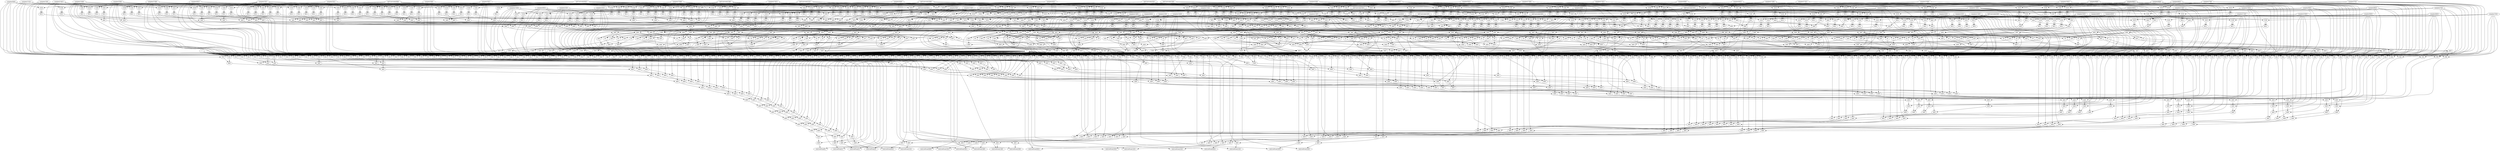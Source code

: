 digraph G {
0[label="samples[0][0]"];
1[label="samples[0][1]"];
2[label="samples[0][2]"];
3[label="samples[0][3]"];
4[label="samples[1][0]"];
5[label="samples[1][1]"];
6[label="samples[1][2]"];
7[label="samples[1][3]"];
8[label="samples[2][0]"];
9[label="samples[2][1]"];
10[label="samples[2][2]"];
11[label="samples[2][3]"];
12[label="samples[3][0]"];
13[label="samples[3][1]"];
14[label="samples[3][2]"];
15[label="samples[3][3]"];
16[label="samples[4][0]"];
17[label="samples[4][1]"];
18[label="samples[4][2]"];
19[label="samples[4][3]"];
20[label="samples[5][0]"];
21[label="samples[5][1]"];
22[label="samples[5][2]"];
23[label="samples[5][3]"];
24[label="samples[6][0]"];
25[label="samples[6][1]"];
26[label="samples[6][2]"];
27[label="samples[6][3]"];
28[label="samples[7][0]"];
29[label="samples[7][1]"];
30[label="samples[7][2]"];
31[label="samples[7][3]"];
32[label="samples[8][0]"];
33[label="samples[8][1]"];
34[label="samples[8][2]"];
35[label="samples[8][3]"];
36[label="samples[9][0]"];
37[label="samples[9][1]"];
38[label="samples[9][2]"];
39[label="samples[9][3]"];
40[label="samples[10][0]"];
41[label="samples[10][1]"];
42[label="samples[10][2]"];
43[label="samples[10][3]"];
44[label="samples[11][0]"];
45[label="samples[11][1]"];
46[label="samples[11][2]"];
47[label="samples[11][3]"];
48[label="samples[12][0]"];
49[label="samples[12][1]"];
50[label="samples[12][2]"];
51[label="samples[12][3]"];
52[label="samples[13][0]"];
53[label="samples[13][1]"];
54[label="samples[13][2]"];
55[label="samples[13][3]"];
56[label="samples[14][0]"];
57[label="samples[14][1]"];
58[label="samples[14][2]"];
59[label="samples[14][3]"];
60[label="samples[15][0]"];
61[label="samples[15][1]"];
62[label="samples[15][2]"];
63[label="samples[15][3]"];
64[label="initCentroids[0][0]"];
65[label="initCentroids[0][1]"];
66[label="initCentroids[0][2]"];
67[label="initCentroids[0][3]"];
68[label="initCentroids[1][0]"];
69[label="initCentroids[1][1]"];
70[label="initCentroids[1][2]"];
71[label="initCentroids[1][3]"];
72[label="initCentroids[2][0]"];
73[label="initCentroids[2][1]"];
74[label="initCentroids[2][2]"];
75[label="initCentroids[2][3]"];
76[label="initCentroids[3][0]"];
77[label="initCentroids[3][1]"];
78[label="initCentroids[3][2]"];
79[label="initCentroids[3][3]"];
80[label="0"];
81[label="1"];
82[label="SUB"];
83[label="MUL"];
84[label="SUB"];
85[label="MUL"];
86[label="ADD"];
87[label="SUB"];
88[label="MUL"];
89[label="ADD"];
90[label="SUB"];
91[label="MUL"];
92[label="ADD"];
93[label="SUB"];
94[label="MUL"];
95[label="SUB"];
96[label="MUL"];
97[label="ADD"];
98[label="SUB"];
99[label="MUL"];
100[label="ADD"];
101[label="SUB"];
102[label="MUL"];
103[label="ADD"];
104[label="SUB"];
105[label="MUL"];
106[label="SUB"];
107[label="MUL"];
108[label="ADD"];
109[label="SUB"];
110[label="MUL"];
111[label="ADD"];
112[label="SUB"];
113[label="MUL"];
114[label="ADD"];
115[label="SUB"];
116[label="MUL"];
117[label="SUB"];
118[label="MUL"];
119[label="ADD"];
120[label="SUB"];
121[label="MUL"];
122[label="ADD"];
123[label="SUB"];
124[label="MUL"];
125[label="ADD"];
126[label="GET"];
127[label="GET"];
128[label="GET"];
129[label="GT"];
130[label="GET"];
131[label="GET"];
132[label="GT"];
133[label="GT"];
134[label="GET"];
135[label="GT"];
136[label="GT"];
137[label="GT"];
138[label="AND"];
139[label="AND"];
140[label="AND"];
141[label="AND"];
142[label="AND"];
143[label="AND"];
144[label="AND"];
145[label="AND"];
146[label="PHI"];
147[label="PHI"];
148[label="PHI"];
149[label="PHI"];
150[label="PHI"];
151[label="PHI"];
152[label="PHI"];
153[label="PHI"];
154[label="PHI"];
155[label="PHI"];
156[label="PHI"];
157[label="PHI"];
158[label="PHI"];
159[label="PHI"];
160[label="PHI"];
161[label="PHI"];
162[label="PHI"];
163[label="PHI"];
164[label="PHI"];
165[label="PHI"];
166[label="SUB"];
167[label="MUL"];
168[label="SUB"];
169[label="MUL"];
170[label="ADD"];
171[label="SUB"];
172[label="MUL"];
173[label="ADD"];
174[label="SUB"];
175[label="MUL"];
176[label="ADD"];
177[label="SUB"];
178[label="MUL"];
179[label="SUB"];
180[label="MUL"];
181[label="ADD"];
182[label="SUB"];
183[label="MUL"];
184[label="ADD"];
185[label="SUB"];
186[label="MUL"];
187[label="ADD"];
188[label="SUB"];
189[label="MUL"];
190[label="SUB"];
191[label="MUL"];
192[label="ADD"];
193[label="SUB"];
194[label="MUL"];
195[label="ADD"];
196[label="SUB"];
197[label="MUL"];
198[label="ADD"];
199[label="SUB"];
200[label="MUL"];
201[label="SUB"];
202[label="MUL"];
203[label="ADD"];
204[label="SUB"];
205[label="MUL"];
206[label="ADD"];
207[label="SUB"];
208[label="MUL"];
209[label="ADD"];
210[label="GET"];
211[label="GET"];
212[label="GET"];
213[label="GT"];
214[label="GET"];
215[label="GET"];
216[label="GT"];
217[label="GT"];
218[label="GET"];
219[label="GT"];
220[label="GT"];
221[label="GT"];
222[label="AND"];
223[label="AND"];
224[label="AND"];
225[label="AND"];
226[label="AND"];
227[label="AND"];
228[label="AND"];
229[label="AND"];
230[label="PHI"];
231[label="ADD"];
232[label="PHI"];
233[label="ADD"];
234[label="PHI"];
235[label="ADD"];
236[label="PHI"];
237[label="ADD"];
238[label="PHI"];
239[label="ADD"];
240[label="PHI"];
241[label="ADD"];
242[label="PHI"];
243[label="ADD"];
244[label="PHI"];
245[label="ADD"];
246[label="PHI"];
247[label="ADD"];
248[label="PHI"];
249[label="ADD"];
250[label="PHI"];
251[label="ADD"];
252[label="PHI"];
253[label="ADD"];
254[label="PHI"];
255[label="ADD"];
256[label="PHI"];
257[label="ADD"];
258[label="PHI"];
259[label="ADD"];
260[label="PHI"];
261[label="ADD"];
262[label="PHI"];
263[label="ADD"];
264[label="PHI"];
265[label="ADD"];
266[label="PHI"];
267[label="ADD"];
268[label="PHI"];
269[label="ADD"];
270[label="SUB"];
271[label="MUL"];
272[label="SUB"];
273[label="MUL"];
274[label="ADD"];
275[label="SUB"];
276[label="MUL"];
277[label="ADD"];
278[label="SUB"];
279[label="MUL"];
280[label="ADD"];
281[label="SUB"];
282[label="MUL"];
283[label="SUB"];
284[label="MUL"];
285[label="ADD"];
286[label="SUB"];
287[label="MUL"];
288[label="ADD"];
289[label="SUB"];
290[label="MUL"];
291[label="ADD"];
292[label="SUB"];
293[label="MUL"];
294[label="SUB"];
295[label="MUL"];
296[label="ADD"];
297[label="SUB"];
298[label="MUL"];
299[label="ADD"];
300[label="SUB"];
301[label="MUL"];
302[label="ADD"];
303[label="SUB"];
304[label="MUL"];
305[label="SUB"];
306[label="MUL"];
307[label="ADD"];
308[label="SUB"];
309[label="MUL"];
310[label="ADD"];
311[label="SUB"];
312[label="MUL"];
313[label="ADD"];
314[label="GET"];
315[label="GET"];
316[label="GET"];
317[label="GT"];
318[label="GET"];
319[label="GET"];
320[label="GT"];
321[label="GT"];
322[label="GET"];
323[label="GT"];
324[label="GT"];
325[label="GT"];
326[label="AND"];
327[label="AND"];
328[label="AND"];
329[label="AND"];
330[label="AND"];
331[label="AND"];
332[label="AND"];
333[label="AND"];
334[label="PHI"];
335[label="ADD"];
336[label="PHI"];
337[label="ADD"];
338[label="PHI"];
339[label="ADD"];
340[label="PHI"];
341[label="ADD"];
342[label="PHI"];
343[label="ADD"];
344[label="PHI"];
345[label="ADD"];
346[label="PHI"];
347[label="ADD"];
348[label="PHI"];
349[label="ADD"];
350[label="PHI"];
351[label="ADD"];
352[label="PHI"];
353[label="ADD"];
354[label="PHI"];
355[label="ADD"];
356[label="PHI"];
357[label="ADD"];
358[label="PHI"];
359[label="ADD"];
360[label="PHI"];
361[label="ADD"];
362[label="PHI"];
363[label="ADD"];
364[label="PHI"];
365[label="ADD"];
366[label="PHI"];
367[label="ADD"];
368[label="PHI"];
369[label="ADD"];
370[label="PHI"];
371[label="ADD"];
372[label="PHI"];
373[label="ADD"];
374[label="SUB"];
375[label="MUL"];
376[label="SUB"];
377[label="MUL"];
378[label="ADD"];
379[label="SUB"];
380[label="MUL"];
381[label="ADD"];
382[label="SUB"];
383[label="MUL"];
384[label="ADD"];
385[label="SUB"];
386[label="MUL"];
387[label="SUB"];
388[label="MUL"];
389[label="ADD"];
390[label="SUB"];
391[label="MUL"];
392[label="ADD"];
393[label="SUB"];
394[label="MUL"];
395[label="ADD"];
396[label="SUB"];
397[label="MUL"];
398[label="SUB"];
399[label="MUL"];
400[label="ADD"];
401[label="SUB"];
402[label="MUL"];
403[label="ADD"];
404[label="SUB"];
405[label="MUL"];
406[label="ADD"];
407[label="SUB"];
408[label="MUL"];
409[label="SUB"];
410[label="MUL"];
411[label="ADD"];
412[label="SUB"];
413[label="MUL"];
414[label="ADD"];
415[label="SUB"];
416[label="MUL"];
417[label="ADD"];
418[label="GET"];
419[label="GET"];
420[label="GET"];
421[label="GT"];
422[label="GET"];
423[label="GET"];
424[label="GT"];
425[label="GT"];
426[label="GET"];
427[label="GT"];
428[label="GT"];
429[label="GT"];
430[label="AND"];
431[label="AND"];
432[label="AND"];
433[label="AND"];
434[label="AND"];
435[label="AND"];
436[label="AND"];
437[label="AND"];
438[label="PHI"];
439[label="ADD"];
440[label="PHI"];
441[label="ADD"];
442[label="PHI"];
443[label="ADD"];
444[label="PHI"];
445[label="ADD"];
446[label="PHI"];
447[label="ADD"];
448[label="PHI"];
449[label="ADD"];
450[label="PHI"];
451[label="ADD"];
452[label="PHI"];
453[label="ADD"];
454[label="PHI"];
455[label="ADD"];
456[label="PHI"];
457[label="ADD"];
458[label="PHI"];
459[label="ADD"];
460[label="PHI"];
461[label="ADD"];
462[label="PHI"];
463[label="ADD"];
464[label="PHI"];
465[label="ADD"];
466[label="PHI"];
467[label="ADD"];
468[label="PHI"];
469[label="ADD"];
470[label="PHI"];
471[label="ADD"];
472[label="PHI"];
473[label="ADD"];
474[label="PHI"];
475[label="ADD"];
476[label="PHI"];
477[label="ADD"];
478[label="SUB"];
479[label="MUL"];
480[label="SUB"];
481[label="MUL"];
482[label="ADD"];
483[label="SUB"];
484[label="MUL"];
485[label="ADD"];
486[label="SUB"];
487[label="MUL"];
488[label="ADD"];
489[label="SUB"];
490[label="MUL"];
491[label="SUB"];
492[label="MUL"];
493[label="ADD"];
494[label="SUB"];
495[label="MUL"];
496[label="ADD"];
497[label="SUB"];
498[label="MUL"];
499[label="ADD"];
500[label="SUB"];
501[label="MUL"];
502[label="SUB"];
503[label="MUL"];
504[label="ADD"];
505[label="SUB"];
506[label="MUL"];
507[label="ADD"];
508[label="SUB"];
509[label="MUL"];
510[label="ADD"];
511[label="SUB"];
512[label="MUL"];
513[label="SUB"];
514[label="MUL"];
515[label="ADD"];
516[label="SUB"];
517[label="MUL"];
518[label="ADD"];
519[label="SUB"];
520[label="MUL"];
521[label="ADD"];
522[label="GET"];
523[label="GET"];
524[label="GET"];
525[label="GT"];
526[label="GET"];
527[label="GET"];
528[label="GT"];
529[label="GT"];
530[label="GET"];
531[label="GT"];
532[label="GT"];
533[label="GT"];
534[label="AND"];
535[label="AND"];
536[label="AND"];
537[label="AND"];
538[label="AND"];
539[label="AND"];
540[label="AND"];
541[label="AND"];
542[label="PHI"];
543[label="ADD"];
544[label="PHI"];
545[label="ADD"];
546[label="PHI"];
547[label="ADD"];
548[label="PHI"];
549[label="ADD"];
550[label="PHI"];
551[label="ADD"];
552[label="PHI"];
553[label="ADD"];
554[label="PHI"];
555[label="ADD"];
556[label="PHI"];
557[label="ADD"];
558[label="PHI"];
559[label="ADD"];
560[label="PHI"];
561[label="ADD"];
562[label="PHI"];
563[label="ADD"];
564[label="PHI"];
565[label="ADD"];
566[label="PHI"];
567[label="ADD"];
568[label="PHI"];
569[label="ADD"];
570[label="PHI"];
571[label="ADD"];
572[label="PHI"];
573[label="ADD"];
574[label="PHI"];
575[label="ADD"];
576[label="PHI"];
577[label="ADD"];
578[label="PHI"];
579[label="ADD"];
580[label="PHI"];
581[label="ADD"];
582[label="SUB"];
583[label="MUL"];
584[label="SUB"];
585[label="MUL"];
586[label="ADD"];
587[label="SUB"];
588[label="MUL"];
589[label="ADD"];
590[label="SUB"];
591[label="MUL"];
592[label="ADD"];
593[label="SUB"];
594[label="MUL"];
595[label="SUB"];
596[label="MUL"];
597[label="ADD"];
598[label="SUB"];
599[label="MUL"];
600[label="ADD"];
601[label="SUB"];
602[label="MUL"];
603[label="ADD"];
604[label="SUB"];
605[label="MUL"];
606[label="SUB"];
607[label="MUL"];
608[label="ADD"];
609[label="SUB"];
610[label="MUL"];
611[label="ADD"];
612[label="SUB"];
613[label="MUL"];
614[label="ADD"];
615[label="SUB"];
616[label="MUL"];
617[label="SUB"];
618[label="MUL"];
619[label="ADD"];
620[label="SUB"];
621[label="MUL"];
622[label="ADD"];
623[label="SUB"];
624[label="MUL"];
625[label="ADD"];
626[label="GET"];
627[label="GET"];
628[label="GET"];
629[label="GT"];
630[label="GET"];
631[label="GET"];
632[label="GT"];
633[label="GT"];
634[label="GET"];
635[label="GT"];
636[label="GT"];
637[label="GT"];
638[label="AND"];
639[label="AND"];
640[label="AND"];
641[label="AND"];
642[label="AND"];
643[label="AND"];
644[label="AND"];
645[label="AND"];
646[label="PHI"];
647[label="ADD"];
648[label="PHI"];
649[label="ADD"];
650[label="PHI"];
651[label="ADD"];
652[label="PHI"];
653[label="ADD"];
654[label="PHI"];
655[label="ADD"];
656[label="PHI"];
657[label="ADD"];
658[label="PHI"];
659[label="ADD"];
660[label="PHI"];
661[label="ADD"];
662[label="PHI"];
663[label="ADD"];
664[label="PHI"];
665[label="ADD"];
666[label="PHI"];
667[label="ADD"];
668[label="PHI"];
669[label="ADD"];
670[label="PHI"];
671[label="ADD"];
672[label="PHI"];
673[label="ADD"];
674[label="PHI"];
675[label="ADD"];
676[label="PHI"];
677[label="ADD"];
678[label="PHI"];
679[label="ADD"];
680[label="PHI"];
681[label="ADD"];
682[label="PHI"];
683[label="ADD"];
684[label="PHI"];
685[label="ADD"];
686[label="SUB"];
687[label="MUL"];
688[label="SUB"];
689[label="MUL"];
690[label="ADD"];
691[label="SUB"];
692[label="MUL"];
693[label="ADD"];
694[label="SUB"];
695[label="MUL"];
696[label="ADD"];
697[label="SUB"];
698[label="MUL"];
699[label="SUB"];
700[label="MUL"];
701[label="ADD"];
702[label="SUB"];
703[label="MUL"];
704[label="ADD"];
705[label="SUB"];
706[label="MUL"];
707[label="ADD"];
708[label="SUB"];
709[label="MUL"];
710[label="SUB"];
711[label="MUL"];
712[label="ADD"];
713[label="SUB"];
714[label="MUL"];
715[label="ADD"];
716[label="SUB"];
717[label="MUL"];
718[label="ADD"];
719[label="SUB"];
720[label="MUL"];
721[label="SUB"];
722[label="MUL"];
723[label="ADD"];
724[label="SUB"];
725[label="MUL"];
726[label="ADD"];
727[label="SUB"];
728[label="MUL"];
729[label="ADD"];
730[label="GET"];
731[label="GET"];
732[label="GET"];
733[label="GT"];
734[label="GET"];
735[label="GET"];
736[label="GT"];
737[label="GT"];
738[label="GET"];
739[label="GT"];
740[label="GT"];
741[label="GT"];
742[label="AND"];
743[label="AND"];
744[label="AND"];
745[label="AND"];
746[label="AND"];
747[label="AND"];
748[label="AND"];
749[label="AND"];
750[label="PHI"];
751[label="ADD"];
752[label="PHI"];
753[label="ADD"];
754[label="PHI"];
755[label="ADD"];
756[label="PHI"];
757[label="ADD"];
758[label="PHI"];
759[label="ADD"];
760[label="PHI"];
761[label="ADD"];
762[label="PHI"];
763[label="ADD"];
764[label="PHI"];
765[label="ADD"];
766[label="PHI"];
767[label="ADD"];
768[label="PHI"];
769[label="ADD"];
770[label="PHI"];
771[label="ADD"];
772[label="PHI"];
773[label="ADD"];
774[label="PHI"];
775[label="ADD"];
776[label="PHI"];
777[label="ADD"];
778[label="PHI"];
779[label="ADD"];
780[label="PHI"];
781[label="ADD"];
782[label="PHI"];
783[label="ADD"];
784[label="PHI"];
785[label="ADD"];
786[label="PHI"];
787[label="ADD"];
788[label="PHI"];
789[label="ADD"];
790[label="SUB"];
791[label="MUL"];
792[label="SUB"];
793[label="MUL"];
794[label="ADD"];
795[label="SUB"];
796[label="MUL"];
797[label="ADD"];
798[label="SUB"];
799[label="MUL"];
800[label="ADD"];
801[label="SUB"];
802[label="MUL"];
803[label="SUB"];
804[label="MUL"];
805[label="ADD"];
806[label="SUB"];
807[label="MUL"];
808[label="ADD"];
809[label="SUB"];
810[label="MUL"];
811[label="ADD"];
812[label="SUB"];
813[label="MUL"];
814[label="SUB"];
815[label="MUL"];
816[label="ADD"];
817[label="SUB"];
818[label="MUL"];
819[label="ADD"];
820[label="SUB"];
821[label="MUL"];
822[label="ADD"];
823[label="SUB"];
824[label="MUL"];
825[label="SUB"];
826[label="MUL"];
827[label="ADD"];
828[label="SUB"];
829[label="MUL"];
830[label="ADD"];
831[label="SUB"];
832[label="MUL"];
833[label="ADD"];
834[label="GET"];
835[label="GET"];
836[label="GET"];
837[label="GT"];
838[label="GET"];
839[label="GET"];
840[label="GT"];
841[label="GT"];
842[label="GET"];
843[label="GT"];
844[label="GT"];
845[label="GT"];
846[label="AND"];
847[label="AND"];
848[label="AND"];
849[label="AND"];
850[label="AND"];
851[label="AND"];
852[label="AND"];
853[label="AND"];
854[label="PHI"];
855[label="ADD"];
856[label="PHI"];
857[label="ADD"];
858[label="PHI"];
859[label="ADD"];
860[label="PHI"];
861[label="ADD"];
862[label="PHI"];
863[label="ADD"];
864[label="PHI"];
865[label="ADD"];
866[label="PHI"];
867[label="ADD"];
868[label="PHI"];
869[label="ADD"];
870[label="PHI"];
871[label="ADD"];
872[label="PHI"];
873[label="ADD"];
874[label="PHI"];
875[label="ADD"];
876[label="PHI"];
877[label="ADD"];
878[label="PHI"];
879[label="ADD"];
880[label="PHI"];
881[label="ADD"];
882[label="PHI"];
883[label="ADD"];
884[label="PHI"];
885[label="ADD"];
886[label="PHI"];
887[label="ADD"];
888[label="PHI"];
889[label="ADD"];
890[label="PHI"];
891[label="ADD"];
892[label="PHI"];
893[label="ADD"];
894[label="SUB"];
895[label="MUL"];
896[label="SUB"];
897[label="MUL"];
898[label="ADD"];
899[label="SUB"];
900[label="MUL"];
901[label="ADD"];
902[label="SUB"];
903[label="MUL"];
904[label="ADD"];
905[label="SUB"];
906[label="MUL"];
907[label="SUB"];
908[label="MUL"];
909[label="ADD"];
910[label="SUB"];
911[label="MUL"];
912[label="ADD"];
913[label="SUB"];
914[label="MUL"];
915[label="ADD"];
916[label="SUB"];
917[label="MUL"];
918[label="SUB"];
919[label="MUL"];
920[label="ADD"];
921[label="SUB"];
922[label="MUL"];
923[label="ADD"];
924[label="SUB"];
925[label="MUL"];
926[label="ADD"];
927[label="SUB"];
928[label="MUL"];
929[label="SUB"];
930[label="MUL"];
931[label="ADD"];
932[label="SUB"];
933[label="MUL"];
934[label="ADD"];
935[label="SUB"];
936[label="MUL"];
937[label="ADD"];
938[label="GET"];
939[label="GET"];
940[label="GET"];
941[label="GT"];
942[label="GET"];
943[label="GET"];
944[label="GT"];
945[label="GT"];
946[label="GET"];
947[label="GT"];
948[label="GT"];
949[label="GT"];
950[label="AND"];
951[label="AND"];
952[label="AND"];
953[label="AND"];
954[label="AND"];
955[label="AND"];
956[label="AND"];
957[label="AND"];
958[label="PHI"];
959[label="ADD"];
960[label="PHI"];
961[label="ADD"];
962[label="PHI"];
963[label="ADD"];
964[label="PHI"];
965[label="ADD"];
966[label="PHI"];
967[label="ADD"];
968[label="PHI"];
969[label="ADD"];
970[label="PHI"];
971[label="ADD"];
972[label="PHI"];
973[label="ADD"];
974[label="PHI"];
975[label="ADD"];
976[label="PHI"];
977[label="ADD"];
978[label="PHI"];
979[label="ADD"];
980[label="PHI"];
981[label="ADD"];
982[label="PHI"];
983[label="ADD"];
984[label="PHI"];
985[label="ADD"];
986[label="PHI"];
987[label="ADD"];
988[label="PHI"];
989[label="ADD"];
990[label="PHI"];
991[label="ADD"];
992[label="PHI"];
993[label="ADD"];
994[label="PHI"];
995[label="ADD"];
996[label="PHI"];
997[label="ADD"];
998[label="SUB"];
999[label="MUL"];
1000[label="SUB"];
1001[label="MUL"];
1002[label="ADD"];
1003[label="SUB"];
1004[label="MUL"];
1005[label="ADD"];
1006[label="SUB"];
1007[label="MUL"];
1008[label="ADD"];
1009[label="SUB"];
1010[label="MUL"];
1011[label="SUB"];
1012[label="MUL"];
1013[label="ADD"];
1014[label="SUB"];
1015[label="MUL"];
1016[label="ADD"];
1017[label="SUB"];
1018[label="MUL"];
1019[label="ADD"];
1020[label="SUB"];
1021[label="MUL"];
1022[label="SUB"];
1023[label="MUL"];
1024[label="ADD"];
1025[label="SUB"];
1026[label="MUL"];
1027[label="ADD"];
1028[label="SUB"];
1029[label="MUL"];
1030[label="ADD"];
1031[label="SUB"];
1032[label="MUL"];
1033[label="SUB"];
1034[label="MUL"];
1035[label="ADD"];
1036[label="SUB"];
1037[label="MUL"];
1038[label="ADD"];
1039[label="SUB"];
1040[label="MUL"];
1041[label="ADD"];
1042[label="GET"];
1043[label="GET"];
1044[label="GET"];
1045[label="GT"];
1046[label="GET"];
1047[label="GET"];
1048[label="GT"];
1049[label="GT"];
1050[label="GET"];
1051[label="GT"];
1052[label="GT"];
1053[label="GT"];
1054[label="AND"];
1055[label="AND"];
1056[label="AND"];
1057[label="AND"];
1058[label="AND"];
1059[label="AND"];
1060[label="AND"];
1061[label="AND"];
1062[label="PHI"];
1063[label="ADD"];
1064[label="PHI"];
1065[label="ADD"];
1066[label="PHI"];
1067[label="ADD"];
1068[label="PHI"];
1069[label="ADD"];
1070[label="PHI"];
1071[label="ADD"];
1072[label="PHI"];
1073[label="ADD"];
1074[label="PHI"];
1075[label="ADD"];
1076[label="PHI"];
1077[label="ADD"];
1078[label="PHI"];
1079[label="ADD"];
1080[label="PHI"];
1081[label="ADD"];
1082[label="PHI"];
1083[label="ADD"];
1084[label="PHI"];
1085[label="ADD"];
1086[label="PHI"];
1087[label="ADD"];
1088[label="PHI"];
1089[label="ADD"];
1090[label="PHI"];
1091[label="ADD"];
1092[label="PHI"];
1093[label="ADD"];
1094[label="PHI"];
1095[label="ADD"];
1096[label="PHI"];
1097[label="ADD"];
1098[label="PHI"];
1099[label="ADD"];
1100[label="PHI"];
1101[label="ADD"];
1102[label="SUB"];
1103[label="MUL"];
1104[label="SUB"];
1105[label="MUL"];
1106[label="ADD"];
1107[label="SUB"];
1108[label="MUL"];
1109[label="ADD"];
1110[label="SUB"];
1111[label="MUL"];
1112[label="ADD"];
1113[label="SUB"];
1114[label="MUL"];
1115[label="SUB"];
1116[label="MUL"];
1117[label="ADD"];
1118[label="SUB"];
1119[label="MUL"];
1120[label="ADD"];
1121[label="SUB"];
1122[label="MUL"];
1123[label="ADD"];
1124[label="SUB"];
1125[label="MUL"];
1126[label="SUB"];
1127[label="MUL"];
1128[label="ADD"];
1129[label="SUB"];
1130[label="MUL"];
1131[label="ADD"];
1132[label="SUB"];
1133[label="MUL"];
1134[label="ADD"];
1135[label="SUB"];
1136[label="MUL"];
1137[label="SUB"];
1138[label="MUL"];
1139[label="ADD"];
1140[label="SUB"];
1141[label="MUL"];
1142[label="ADD"];
1143[label="SUB"];
1144[label="MUL"];
1145[label="ADD"];
1146[label="GET"];
1147[label="GET"];
1148[label="GET"];
1149[label="GT"];
1150[label="GET"];
1151[label="GET"];
1152[label="GT"];
1153[label="GT"];
1154[label="GET"];
1155[label="GT"];
1156[label="GT"];
1157[label="GT"];
1158[label="AND"];
1159[label="AND"];
1160[label="AND"];
1161[label="AND"];
1162[label="AND"];
1163[label="AND"];
1164[label="AND"];
1165[label="AND"];
1166[label="PHI"];
1167[label="ADD"];
1168[label="PHI"];
1169[label="ADD"];
1170[label="PHI"];
1171[label="ADD"];
1172[label="PHI"];
1173[label="ADD"];
1174[label="PHI"];
1175[label="ADD"];
1176[label="PHI"];
1177[label="ADD"];
1178[label="PHI"];
1179[label="ADD"];
1180[label="PHI"];
1181[label="ADD"];
1182[label="PHI"];
1183[label="ADD"];
1184[label="PHI"];
1185[label="ADD"];
1186[label="PHI"];
1187[label="ADD"];
1188[label="PHI"];
1189[label="ADD"];
1190[label="PHI"];
1191[label="ADD"];
1192[label="PHI"];
1193[label="ADD"];
1194[label="PHI"];
1195[label="ADD"];
1196[label="PHI"];
1197[label="ADD"];
1198[label="PHI"];
1199[label="ADD"];
1200[label="PHI"];
1201[label="ADD"];
1202[label="PHI"];
1203[label="ADD"];
1204[label="PHI"];
1205[label="ADD"];
1206[label="SUB"];
1207[label="MUL"];
1208[label="SUB"];
1209[label="MUL"];
1210[label="ADD"];
1211[label="SUB"];
1212[label="MUL"];
1213[label="ADD"];
1214[label="SUB"];
1215[label="MUL"];
1216[label="ADD"];
1217[label="SUB"];
1218[label="MUL"];
1219[label="SUB"];
1220[label="MUL"];
1221[label="ADD"];
1222[label="SUB"];
1223[label="MUL"];
1224[label="ADD"];
1225[label="SUB"];
1226[label="MUL"];
1227[label="ADD"];
1228[label="SUB"];
1229[label="MUL"];
1230[label="SUB"];
1231[label="MUL"];
1232[label="ADD"];
1233[label="SUB"];
1234[label="MUL"];
1235[label="ADD"];
1236[label="SUB"];
1237[label="MUL"];
1238[label="ADD"];
1239[label="SUB"];
1240[label="MUL"];
1241[label="SUB"];
1242[label="MUL"];
1243[label="ADD"];
1244[label="SUB"];
1245[label="MUL"];
1246[label="ADD"];
1247[label="SUB"];
1248[label="MUL"];
1249[label="ADD"];
1250[label="GET"];
1251[label="GET"];
1252[label="GET"];
1253[label="GT"];
1254[label="GET"];
1255[label="GET"];
1256[label="GT"];
1257[label="GT"];
1258[label="GET"];
1259[label="GT"];
1260[label="GT"];
1261[label="GT"];
1262[label="AND"];
1263[label="AND"];
1264[label="AND"];
1265[label="AND"];
1266[label="AND"];
1267[label="AND"];
1268[label="AND"];
1269[label="AND"];
1270[label="PHI"];
1271[label="ADD"];
1272[label="PHI"];
1273[label="ADD"];
1274[label="PHI"];
1275[label="ADD"];
1276[label="PHI"];
1277[label="ADD"];
1278[label="PHI"];
1279[label="ADD"];
1280[label="PHI"];
1281[label="ADD"];
1282[label="PHI"];
1283[label="ADD"];
1284[label="PHI"];
1285[label="ADD"];
1286[label="PHI"];
1287[label="ADD"];
1288[label="PHI"];
1289[label="ADD"];
1290[label="PHI"];
1291[label="ADD"];
1292[label="PHI"];
1293[label="ADD"];
1294[label="PHI"];
1295[label="ADD"];
1296[label="PHI"];
1297[label="ADD"];
1298[label="PHI"];
1299[label="ADD"];
1300[label="PHI"];
1301[label="ADD"];
1302[label="PHI"];
1303[label="ADD"];
1304[label="PHI"];
1305[label="ADD"];
1306[label="PHI"];
1307[label="ADD"];
1308[label="PHI"];
1309[label="ADD"];
1310[label="SUB"];
1311[label="MUL"];
1312[label="SUB"];
1313[label="MUL"];
1314[label="ADD"];
1315[label="SUB"];
1316[label="MUL"];
1317[label="ADD"];
1318[label="SUB"];
1319[label="MUL"];
1320[label="ADD"];
1321[label="SUB"];
1322[label="MUL"];
1323[label="SUB"];
1324[label="MUL"];
1325[label="ADD"];
1326[label="SUB"];
1327[label="MUL"];
1328[label="ADD"];
1329[label="SUB"];
1330[label="MUL"];
1331[label="ADD"];
1332[label="SUB"];
1333[label="MUL"];
1334[label="SUB"];
1335[label="MUL"];
1336[label="ADD"];
1337[label="SUB"];
1338[label="MUL"];
1339[label="ADD"];
1340[label="SUB"];
1341[label="MUL"];
1342[label="ADD"];
1343[label="SUB"];
1344[label="MUL"];
1345[label="SUB"];
1346[label="MUL"];
1347[label="ADD"];
1348[label="SUB"];
1349[label="MUL"];
1350[label="ADD"];
1351[label="SUB"];
1352[label="MUL"];
1353[label="ADD"];
1354[label="GET"];
1355[label="GET"];
1356[label="GET"];
1357[label="GT"];
1358[label="GET"];
1359[label="GET"];
1360[label="GT"];
1361[label="GT"];
1362[label="GET"];
1363[label="GT"];
1364[label="GT"];
1365[label="GT"];
1366[label="AND"];
1367[label="AND"];
1368[label="AND"];
1369[label="AND"];
1370[label="AND"];
1371[label="AND"];
1372[label="AND"];
1373[label="AND"];
1374[label="PHI"];
1375[label="ADD"];
1376[label="PHI"];
1377[label="ADD"];
1378[label="PHI"];
1379[label="ADD"];
1380[label="PHI"];
1381[label="ADD"];
1382[label="PHI"];
1383[label="ADD"];
1384[label="PHI"];
1385[label="ADD"];
1386[label="PHI"];
1387[label="ADD"];
1388[label="PHI"];
1389[label="ADD"];
1390[label="PHI"];
1391[label="ADD"];
1392[label="PHI"];
1393[label="ADD"];
1394[label="PHI"];
1395[label="ADD"];
1396[label="PHI"];
1397[label="ADD"];
1398[label="PHI"];
1399[label="ADD"];
1400[label="PHI"];
1401[label="ADD"];
1402[label="PHI"];
1403[label="ADD"];
1404[label="PHI"];
1405[label="ADD"];
1406[label="PHI"];
1407[label="ADD"];
1408[label="PHI"];
1409[label="ADD"];
1410[label="PHI"];
1411[label="ADD"];
1412[label="PHI"];
1413[label="ADD"];
1414[label="SUB"];
1415[label="MUL"];
1416[label="SUB"];
1417[label="MUL"];
1418[label="ADD"];
1419[label="SUB"];
1420[label="MUL"];
1421[label="ADD"];
1422[label="SUB"];
1423[label="MUL"];
1424[label="ADD"];
1425[label="SUB"];
1426[label="MUL"];
1427[label="SUB"];
1428[label="MUL"];
1429[label="ADD"];
1430[label="SUB"];
1431[label="MUL"];
1432[label="ADD"];
1433[label="SUB"];
1434[label="MUL"];
1435[label="ADD"];
1436[label="SUB"];
1437[label="MUL"];
1438[label="SUB"];
1439[label="MUL"];
1440[label="ADD"];
1441[label="SUB"];
1442[label="MUL"];
1443[label="ADD"];
1444[label="SUB"];
1445[label="MUL"];
1446[label="ADD"];
1447[label="SUB"];
1448[label="MUL"];
1449[label="SUB"];
1450[label="MUL"];
1451[label="ADD"];
1452[label="SUB"];
1453[label="MUL"];
1454[label="ADD"];
1455[label="SUB"];
1456[label="MUL"];
1457[label="ADD"];
1458[label="GET"];
1459[label="GET"];
1460[label="GET"];
1461[label="GT"];
1462[label="GET"];
1463[label="GET"];
1464[label="GT"];
1465[label="GT"];
1466[label="GET"];
1467[label="GT"];
1468[label="GT"];
1469[label="GT"];
1470[label="AND"];
1471[label="AND"];
1472[label="AND"];
1473[label="AND"];
1474[label="AND"];
1475[label="AND"];
1476[label="AND"];
1477[label="AND"];
1478[label="PHI"];
1479[label="ADD"];
1480[label="PHI"];
1481[label="ADD"];
1482[label="PHI"];
1483[label="ADD"];
1484[label="PHI"];
1485[label="ADD"];
1486[label="PHI"];
1487[label="ADD"];
1488[label="PHI"];
1489[label="ADD"];
1490[label="PHI"];
1491[label="ADD"];
1492[label="PHI"];
1493[label="ADD"];
1494[label="PHI"];
1495[label="ADD"];
1496[label="PHI"];
1497[label="ADD"];
1498[label="PHI"];
1499[label="ADD"];
1500[label="PHI"];
1501[label="ADD"];
1502[label="PHI"];
1503[label="ADD"];
1504[label="PHI"];
1505[label="ADD"];
1506[label="PHI"];
1507[label="ADD"];
1508[label="PHI"];
1509[label="ADD"];
1510[label="PHI"];
1511[label="ADD"];
1512[label="PHI"];
1513[label="ADD"];
1514[label="PHI"];
1515[label="ADD"];
1516[label="PHI"];
1517[label="ADD"];
1518[label="SUB"];
1519[label="MUL"];
1520[label="SUB"];
1521[label="MUL"];
1522[label="ADD"];
1523[label="SUB"];
1524[label="MUL"];
1525[label="ADD"];
1526[label="SUB"];
1527[label="MUL"];
1528[label="ADD"];
1529[label="SUB"];
1530[label="MUL"];
1531[label="SUB"];
1532[label="MUL"];
1533[label="ADD"];
1534[label="SUB"];
1535[label="MUL"];
1536[label="ADD"];
1537[label="SUB"];
1538[label="MUL"];
1539[label="ADD"];
1540[label="SUB"];
1541[label="MUL"];
1542[label="SUB"];
1543[label="MUL"];
1544[label="ADD"];
1545[label="SUB"];
1546[label="MUL"];
1547[label="ADD"];
1548[label="SUB"];
1549[label="MUL"];
1550[label="ADD"];
1551[label="SUB"];
1552[label="MUL"];
1553[label="SUB"];
1554[label="MUL"];
1555[label="ADD"];
1556[label="SUB"];
1557[label="MUL"];
1558[label="ADD"];
1559[label="SUB"];
1560[label="MUL"];
1561[label="ADD"];
1562[label="GET"];
1563[label="GET"];
1564[label="GET"];
1565[label="GT"];
1566[label="GET"];
1567[label="GET"];
1568[label="GT"];
1569[label="GT"];
1570[label="GET"];
1571[label="GT"];
1572[label="GT"];
1573[label="GT"];
1574[label="AND"];
1575[label="AND"];
1576[label="AND"];
1577[label="AND"];
1578[label="AND"];
1579[label="AND"];
1580[label="AND"];
1581[label="AND"];
1582[label="PHI"];
1583[label="ADD"];
1584[label="PHI"];
1585[label="ADD"];
1586[label="PHI"];
1587[label="ADD"];
1588[label="PHI"];
1589[label="ADD"];
1590[label="PHI"];
1591[label="ADD"];
1592[label="PHI"];
1593[label="ADD"];
1594[label="PHI"];
1595[label="ADD"];
1596[label="PHI"];
1597[label="ADD"];
1598[label="PHI"];
1599[label="ADD"];
1600[label="PHI"];
1601[label="ADD"];
1602[label="PHI"];
1603[label="ADD"];
1604[label="PHI"];
1605[label="ADD"];
1606[label="PHI"];
1607[label="ADD"];
1608[label="PHI"];
1609[label="ADD"];
1610[label="PHI"];
1611[label="ADD"];
1612[label="PHI"];
1613[label="ADD"];
1614[label="PHI"];
1615[label="ADD"];
1616[label="PHI"];
1617[label="ADD"];
1618[label="PHI"];
1619[label="ADD"];
1620[label="PHI"];
1621[label="ADD"];
1622[label="SUB"];
1623[label="MUL"];
1624[label="SUB"];
1625[label="MUL"];
1626[label="ADD"];
1627[label="SUB"];
1628[label="MUL"];
1629[label="ADD"];
1630[label="SUB"];
1631[label="MUL"];
1632[label="ADD"];
1633[label="SUB"];
1634[label="MUL"];
1635[label="SUB"];
1636[label="MUL"];
1637[label="ADD"];
1638[label="SUB"];
1639[label="MUL"];
1640[label="ADD"];
1641[label="SUB"];
1642[label="MUL"];
1643[label="ADD"];
1644[label="SUB"];
1645[label="MUL"];
1646[label="SUB"];
1647[label="MUL"];
1648[label="ADD"];
1649[label="SUB"];
1650[label="MUL"];
1651[label="ADD"];
1652[label="SUB"];
1653[label="MUL"];
1654[label="ADD"];
1655[label="SUB"];
1656[label="MUL"];
1657[label="SUB"];
1658[label="MUL"];
1659[label="ADD"];
1660[label="SUB"];
1661[label="MUL"];
1662[label="ADD"];
1663[label="SUB"];
1664[label="MUL"];
1665[label="ADD"];
1666[label="GET"];
1667[label="GET"];
1668[label="GET"];
1669[label="GT"];
1670[label="GET"];
1671[label="GET"];
1672[label="GT"];
1673[label="GT"];
1674[label="GET"];
1675[label="GT"];
1676[label="GT"];
1677[label="GT"];
1678[label="AND"];
1679[label="AND"];
1680[label="AND"];
1681[label="AND"];
1682[label="AND"];
1683[label="AND"];
1684[label="AND"];
1685[label="AND"];
1686[label="PHI"];
1687[label="centroidNum[0]"];
1688[label="PHI"];
1689[label="centroidNum[1]"];
1690[label="PHI"];
1691[label="centroidNum[2]"];
1692[label="PHI"];
1693[label="centroidNum[3]"];
1694[label="PHI"];
1695[label="centroidSum[0][0]"];
1696[label="PHI"];
1697[label="centroidSum[0][1]"];
1698[label="PHI"];
1699[label="centroidSum[0][2]"];
1700[label="PHI"];
1701[label="centroidSum[0][3]"];
1702[label="PHI"];
1703[label="centroidSum[1][0]"];
1704[label="PHI"];
1705[label="centroidSum[1][1]"];
1706[label="PHI"];
1707[label="centroidSum[1][2]"];
1708[label="PHI"];
1709[label="centroidSum[1][3]"];
1710[label="PHI"];
1711[label="centroidSum[2][0]"];
1712[label="PHI"];
1713[label="centroidSum[2][1]"];
1714[label="PHI"];
1715[label="centroidSum[2][2]"];
1716[label="PHI"];
1717[label="centroidSum[2][3]"];
1718[label="PHI"];
1719[label="centroidSum[3][0]"];
1720[label="PHI"];
1721[label="centroidSum[3][1]"];
1722[label="PHI"];
1723[label="centroidSum[3][2]"];
1724[label="PHI"];
1725[label="centroidSum[3][3]"];
0 -> 82;
64 -> 82;
82 -> 83;
82 -> 83;
1 -> 84;
65 -> 84;
84 -> 85;
84 -> 85;
83 -> 86;
85 -> 86;
2 -> 87;
66 -> 87;
87 -> 88;
87 -> 88;
86 -> 89;
88 -> 89;
3 -> 90;
67 -> 90;
90 -> 91;
90 -> 91;
89 -> 92;
91 -> 92;
0 -> 93;
68 -> 93;
93 -> 94;
93 -> 94;
1 -> 95;
69 -> 95;
95 -> 96;
95 -> 96;
94 -> 97;
96 -> 97;
2 -> 98;
70 -> 98;
98 -> 99;
98 -> 99;
97 -> 100;
99 -> 100;
3 -> 101;
71 -> 101;
101 -> 102;
101 -> 102;
100 -> 103;
102 -> 103;
0 -> 104;
72 -> 104;
104 -> 105;
104 -> 105;
1 -> 106;
73 -> 106;
106 -> 107;
106 -> 107;
105 -> 108;
107 -> 108;
2 -> 109;
74 -> 109;
109 -> 110;
109 -> 110;
108 -> 111;
110 -> 111;
3 -> 112;
75 -> 112;
112 -> 113;
112 -> 113;
111 -> 114;
113 -> 114;
0 -> 115;
76 -> 115;
115 -> 116;
115 -> 116;
1 -> 117;
77 -> 117;
117 -> 118;
117 -> 118;
116 -> 119;
118 -> 119;
2 -> 120;
78 -> 120;
120 -> 121;
120 -> 121;
119 -> 122;
121 -> 122;
3 -> 123;
79 -> 123;
123 -> 124;
123 -> 124;
122 -> 125;
124 -> 125;
92 -> 126;
103 -> 126;
92 -> 127;
114 -> 127;
92 -> 128;
125 -> 128;
103 -> 129;
92 -> 129;
103 -> 130;
114 -> 130;
103 -> 131;
125 -> 131;
114 -> 132;
92 -> 132;
114 -> 133;
103 -> 133;
114 -> 134;
125 -> 134;
125 -> 135;
92 -> 135;
125 -> 136;
103 -> 136;
125 -> 137;
114 -> 137;
126 -> 138;
127 -> 138;
138 -> 139;
128 -> 139;
129 -> 140;
130 -> 140;
140 -> 141;
131 -> 141;
132 -> 142;
133 -> 142;
142 -> 143;
134 -> 143;
135 -> 144;
136 -> 144;
144 -> 145;
137 -> 145;
139 -> 146;
81 -> 146;
80 -> 146;
141 -> 147;
81 -> 147;
80 -> 147;
143 -> 148;
81 -> 148;
80 -> 148;
145 -> 149;
81 -> 149;
80 -> 149;
139 -> 150;
0 -> 150;
80 -> 150;
139 -> 151;
1 -> 151;
80 -> 151;
139 -> 152;
2 -> 152;
80 -> 152;
139 -> 153;
3 -> 153;
80 -> 153;
141 -> 154;
0 -> 154;
80 -> 154;
141 -> 155;
1 -> 155;
80 -> 155;
141 -> 156;
2 -> 156;
80 -> 156;
141 -> 157;
3 -> 157;
80 -> 157;
143 -> 158;
0 -> 158;
80 -> 158;
143 -> 159;
1 -> 159;
80 -> 159;
143 -> 160;
2 -> 160;
80 -> 160;
143 -> 161;
3 -> 161;
80 -> 161;
145 -> 162;
0 -> 162;
80 -> 162;
145 -> 163;
1 -> 163;
80 -> 163;
145 -> 164;
2 -> 164;
80 -> 164;
145 -> 165;
3 -> 165;
80 -> 165;
4 -> 166;
64 -> 166;
166 -> 167;
166 -> 167;
5 -> 168;
65 -> 168;
168 -> 169;
168 -> 169;
167 -> 170;
169 -> 170;
6 -> 171;
66 -> 171;
171 -> 172;
171 -> 172;
170 -> 173;
172 -> 173;
7 -> 174;
67 -> 174;
174 -> 175;
174 -> 175;
173 -> 176;
175 -> 176;
4 -> 177;
68 -> 177;
177 -> 178;
177 -> 178;
5 -> 179;
69 -> 179;
179 -> 180;
179 -> 180;
178 -> 181;
180 -> 181;
6 -> 182;
70 -> 182;
182 -> 183;
182 -> 183;
181 -> 184;
183 -> 184;
7 -> 185;
71 -> 185;
185 -> 186;
185 -> 186;
184 -> 187;
186 -> 187;
4 -> 188;
72 -> 188;
188 -> 189;
188 -> 189;
5 -> 190;
73 -> 190;
190 -> 191;
190 -> 191;
189 -> 192;
191 -> 192;
6 -> 193;
74 -> 193;
193 -> 194;
193 -> 194;
192 -> 195;
194 -> 195;
7 -> 196;
75 -> 196;
196 -> 197;
196 -> 197;
195 -> 198;
197 -> 198;
4 -> 199;
76 -> 199;
199 -> 200;
199 -> 200;
5 -> 201;
77 -> 201;
201 -> 202;
201 -> 202;
200 -> 203;
202 -> 203;
6 -> 204;
78 -> 204;
204 -> 205;
204 -> 205;
203 -> 206;
205 -> 206;
7 -> 207;
79 -> 207;
207 -> 208;
207 -> 208;
206 -> 209;
208 -> 209;
176 -> 210;
187 -> 210;
176 -> 211;
198 -> 211;
176 -> 212;
209 -> 212;
187 -> 213;
176 -> 213;
187 -> 214;
198 -> 214;
187 -> 215;
209 -> 215;
198 -> 216;
176 -> 216;
198 -> 217;
187 -> 217;
198 -> 218;
209 -> 218;
209 -> 219;
176 -> 219;
209 -> 220;
187 -> 220;
209 -> 221;
198 -> 221;
210 -> 222;
211 -> 222;
222 -> 223;
212 -> 223;
213 -> 224;
214 -> 224;
224 -> 225;
215 -> 225;
216 -> 226;
217 -> 226;
226 -> 227;
218 -> 227;
219 -> 228;
220 -> 228;
228 -> 229;
221 -> 229;
223 -> 230;
81 -> 230;
80 -> 230;
230 -> 231;
146 -> 231;
225 -> 232;
81 -> 232;
80 -> 232;
232 -> 233;
147 -> 233;
227 -> 234;
81 -> 234;
80 -> 234;
234 -> 235;
148 -> 235;
229 -> 236;
81 -> 236;
80 -> 236;
236 -> 237;
149 -> 237;
223 -> 238;
4 -> 238;
80 -> 238;
150 -> 239;
238 -> 239;
223 -> 240;
5 -> 240;
80 -> 240;
151 -> 241;
240 -> 241;
223 -> 242;
6 -> 242;
80 -> 242;
152 -> 243;
242 -> 243;
223 -> 244;
7 -> 244;
80 -> 244;
153 -> 245;
244 -> 245;
225 -> 246;
4 -> 246;
80 -> 246;
154 -> 247;
246 -> 247;
225 -> 248;
5 -> 248;
80 -> 248;
155 -> 249;
248 -> 249;
225 -> 250;
6 -> 250;
80 -> 250;
156 -> 251;
250 -> 251;
225 -> 252;
7 -> 252;
80 -> 252;
157 -> 253;
252 -> 253;
227 -> 254;
4 -> 254;
80 -> 254;
158 -> 255;
254 -> 255;
227 -> 256;
5 -> 256;
80 -> 256;
159 -> 257;
256 -> 257;
227 -> 258;
6 -> 258;
80 -> 258;
160 -> 259;
258 -> 259;
227 -> 260;
7 -> 260;
80 -> 260;
161 -> 261;
260 -> 261;
229 -> 262;
4 -> 262;
80 -> 262;
162 -> 263;
262 -> 263;
229 -> 264;
5 -> 264;
80 -> 264;
163 -> 265;
264 -> 265;
229 -> 266;
6 -> 266;
80 -> 266;
164 -> 267;
266 -> 267;
229 -> 268;
7 -> 268;
80 -> 268;
165 -> 269;
268 -> 269;
8 -> 270;
64 -> 270;
270 -> 271;
270 -> 271;
9 -> 272;
65 -> 272;
272 -> 273;
272 -> 273;
271 -> 274;
273 -> 274;
10 -> 275;
66 -> 275;
275 -> 276;
275 -> 276;
274 -> 277;
276 -> 277;
11 -> 278;
67 -> 278;
278 -> 279;
278 -> 279;
277 -> 280;
279 -> 280;
8 -> 281;
68 -> 281;
281 -> 282;
281 -> 282;
9 -> 283;
69 -> 283;
283 -> 284;
283 -> 284;
282 -> 285;
284 -> 285;
10 -> 286;
70 -> 286;
286 -> 287;
286 -> 287;
285 -> 288;
287 -> 288;
11 -> 289;
71 -> 289;
289 -> 290;
289 -> 290;
288 -> 291;
290 -> 291;
8 -> 292;
72 -> 292;
292 -> 293;
292 -> 293;
9 -> 294;
73 -> 294;
294 -> 295;
294 -> 295;
293 -> 296;
295 -> 296;
10 -> 297;
74 -> 297;
297 -> 298;
297 -> 298;
296 -> 299;
298 -> 299;
11 -> 300;
75 -> 300;
300 -> 301;
300 -> 301;
299 -> 302;
301 -> 302;
8 -> 303;
76 -> 303;
303 -> 304;
303 -> 304;
9 -> 305;
77 -> 305;
305 -> 306;
305 -> 306;
304 -> 307;
306 -> 307;
10 -> 308;
78 -> 308;
308 -> 309;
308 -> 309;
307 -> 310;
309 -> 310;
11 -> 311;
79 -> 311;
311 -> 312;
311 -> 312;
310 -> 313;
312 -> 313;
280 -> 314;
291 -> 314;
280 -> 315;
302 -> 315;
280 -> 316;
313 -> 316;
291 -> 317;
280 -> 317;
291 -> 318;
302 -> 318;
291 -> 319;
313 -> 319;
302 -> 320;
280 -> 320;
302 -> 321;
291 -> 321;
302 -> 322;
313 -> 322;
313 -> 323;
280 -> 323;
313 -> 324;
291 -> 324;
313 -> 325;
302 -> 325;
314 -> 326;
315 -> 326;
326 -> 327;
316 -> 327;
317 -> 328;
318 -> 328;
328 -> 329;
319 -> 329;
320 -> 330;
321 -> 330;
330 -> 331;
322 -> 331;
323 -> 332;
324 -> 332;
332 -> 333;
325 -> 333;
327 -> 334;
81 -> 334;
80 -> 334;
334 -> 335;
231 -> 335;
329 -> 336;
81 -> 336;
80 -> 336;
336 -> 337;
233 -> 337;
331 -> 338;
81 -> 338;
80 -> 338;
338 -> 339;
235 -> 339;
333 -> 340;
81 -> 340;
80 -> 340;
340 -> 341;
237 -> 341;
327 -> 342;
8 -> 342;
80 -> 342;
239 -> 343;
342 -> 343;
327 -> 344;
9 -> 344;
80 -> 344;
241 -> 345;
344 -> 345;
327 -> 346;
10 -> 346;
80 -> 346;
243 -> 347;
346 -> 347;
327 -> 348;
11 -> 348;
80 -> 348;
245 -> 349;
348 -> 349;
329 -> 350;
8 -> 350;
80 -> 350;
247 -> 351;
350 -> 351;
329 -> 352;
9 -> 352;
80 -> 352;
249 -> 353;
352 -> 353;
329 -> 354;
10 -> 354;
80 -> 354;
251 -> 355;
354 -> 355;
329 -> 356;
11 -> 356;
80 -> 356;
253 -> 357;
356 -> 357;
331 -> 358;
8 -> 358;
80 -> 358;
255 -> 359;
358 -> 359;
331 -> 360;
9 -> 360;
80 -> 360;
257 -> 361;
360 -> 361;
331 -> 362;
10 -> 362;
80 -> 362;
259 -> 363;
362 -> 363;
331 -> 364;
11 -> 364;
80 -> 364;
261 -> 365;
364 -> 365;
333 -> 366;
8 -> 366;
80 -> 366;
263 -> 367;
366 -> 367;
333 -> 368;
9 -> 368;
80 -> 368;
265 -> 369;
368 -> 369;
333 -> 370;
10 -> 370;
80 -> 370;
267 -> 371;
370 -> 371;
333 -> 372;
11 -> 372;
80 -> 372;
269 -> 373;
372 -> 373;
12 -> 374;
64 -> 374;
374 -> 375;
374 -> 375;
13 -> 376;
65 -> 376;
376 -> 377;
376 -> 377;
375 -> 378;
377 -> 378;
14 -> 379;
66 -> 379;
379 -> 380;
379 -> 380;
378 -> 381;
380 -> 381;
15 -> 382;
67 -> 382;
382 -> 383;
382 -> 383;
381 -> 384;
383 -> 384;
12 -> 385;
68 -> 385;
385 -> 386;
385 -> 386;
13 -> 387;
69 -> 387;
387 -> 388;
387 -> 388;
386 -> 389;
388 -> 389;
14 -> 390;
70 -> 390;
390 -> 391;
390 -> 391;
389 -> 392;
391 -> 392;
15 -> 393;
71 -> 393;
393 -> 394;
393 -> 394;
392 -> 395;
394 -> 395;
12 -> 396;
72 -> 396;
396 -> 397;
396 -> 397;
13 -> 398;
73 -> 398;
398 -> 399;
398 -> 399;
397 -> 400;
399 -> 400;
14 -> 401;
74 -> 401;
401 -> 402;
401 -> 402;
400 -> 403;
402 -> 403;
15 -> 404;
75 -> 404;
404 -> 405;
404 -> 405;
403 -> 406;
405 -> 406;
12 -> 407;
76 -> 407;
407 -> 408;
407 -> 408;
13 -> 409;
77 -> 409;
409 -> 410;
409 -> 410;
408 -> 411;
410 -> 411;
14 -> 412;
78 -> 412;
412 -> 413;
412 -> 413;
411 -> 414;
413 -> 414;
15 -> 415;
79 -> 415;
415 -> 416;
415 -> 416;
414 -> 417;
416 -> 417;
384 -> 418;
395 -> 418;
384 -> 419;
406 -> 419;
384 -> 420;
417 -> 420;
395 -> 421;
384 -> 421;
395 -> 422;
406 -> 422;
395 -> 423;
417 -> 423;
406 -> 424;
384 -> 424;
406 -> 425;
395 -> 425;
406 -> 426;
417 -> 426;
417 -> 427;
384 -> 427;
417 -> 428;
395 -> 428;
417 -> 429;
406 -> 429;
418 -> 430;
419 -> 430;
430 -> 431;
420 -> 431;
421 -> 432;
422 -> 432;
432 -> 433;
423 -> 433;
424 -> 434;
425 -> 434;
434 -> 435;
426 -> 435;
427 -> 436;
428 -> 436;
436 -> 437;
429 -> 437;
431 -> 438;
81 -> 438;
80 -> 438;
438 -> 439;
335 -> 439;
433 -> 440;
81 -> 440;
80 -> 440;
440 -> 441;
337 -> 441;
435 -> 442;
81 -> 442;
80 -> 442;
442 -> 443;
339 -> 443;
437 -> 444;
81 -> 444;
80 -> 444;
444 -> 445;
341 -> 445;
431 -> 446;
12 -> 446;
80 -> 446;
343 -> 447;
446 -> 447;
431 -> 448;
13 -> 448;
80 -> 448;
345 -> 449;
448 -> 449;
431 -> 450;
14 -> 450;
80 -> 450;
347 -> 451;
450 -> 451;
431 -> 452;
15 -> 452;
80 -> 452;
349 -> 453;
452 -> 453;
433 -> 454;
12 -> 454;
80 -> 454;
351 -> 455;
454 -> 455;
433 -> 456;
13 -> 456;
80 -> 456;
353 -> 457;
456 -> 457;
433 -> 458;
14 -> 458;
80 -> 458;
355 -> 459;
458 -> 459;
433 -> 460;
15 -> 460;
80 -> 460;
357 -> 461;
460 -> 461;
435 -> 462;
12 -> 462;
80 -> 462;
359 -> 463;
462 -> 463;
435 -> 464;
13 -> 464;
80 -> 464;
361 -> 465;
464 -> 465;
435 -> 466;
14 -> 466;
80 -> 466;
363 -> 467;
466 -> 467;
435 -> 468;
15 -> 468;
80 -> 468;
365 -> 469;
468 -> 469;
437 -> 470;
12 -> 470;
80 -> 470;
367 -> 471;
470 -> 471;
437 -> 472;
13 -> 472;
80 -> 472;
369 -> 473;
472 -> 473;
437 -> 474;
14 -> 474;
80 -> 474;
371 -> 475;
474 -> 475;
437 -> 476;
15 -> 476;
80 -> 476;
373 -> 477;
476 -> 477;
16 -> 478;
64 -> 478;
478 -> 479;
478 -> 479;
17 -> 480;
65 -> 480;
480 -> 481;
480 -> 481;
479 -> 482;
481 -> 482;
18 -> 483;
66 -> 483;
483 -> 484;
483 -> 484;
482 -> 485;
484 -> 485;
19 -> 486;
67 -> 486;
486 -> 487;
486 -> 487;
485 -> 488;
487 -> 488;
16 -> 489;
68 -> 489;
489 -> 490;
489 -> 490;
17 -> 491;
69 -> 491;
491 -> 492;
491 -> 492;
490 -> 493;
492 -> 493;
18 -> 494;
70 -> 494;
494 -> 495;
494 -> 495;
493 -> 496;
495 -> 496;
19 -> 497;
71 -> 497;
497 -> 498;
497 -> 498;
496 -> 499;
498 -> 499;
16 -> 500;
72 -> 500;
500 -> 501;
500 -> 501;
17 -> 502;
73 -> 502;
502 -> 503;
502 -> 503;
501 -> 504;
503 -> 504;
18 -> 505;
74 -> 505;
505 -> 506;
505 -> 506;
504 -> 507;
506 -> 507;
19 -> 508;
75 -> 508;
508 -> 509;
508 -> 509;
507 -> 510;
509 -> 510;
16 -> 511;
76 -> 511;
511 -> 512;
511 -> 512;
17 -> 513;
77 -> 513;
513 -> 514;
513 -> 514;
512 -> 515;
514 -> 515;
18 -> 516;
78 -> 516;
516 -> 517;
516 -> 517;
515 -> 518;
517 -> 518;
19 -> 519;
79 -> 519;
519 -> 520;
519 -> 520;
518 -> 521;
520 -> 521;
488 -> 522;
499 -> 522;
488 -> 523;
510 -> 523;
488 -> 524;
521 -> 524;
499 -> 525;
488 -> 525;
499 -> 526;
510 -> 526;
499 -> 527;
521 -> 527;
510 -> 528;
488 -> 528;
510 -> 529;
499 -> 529;
510 -> 530;
521 -> 530;
521 -> 531;
488 -> 531;
521 -> 532;
499 -> 532;
521 -> 533;
510 -> 533;
522 -> 534;
523 -> 534;
534 -> 535;
524 -> 535;
525 -> 536;
526 -> 536;
536 -> 537;
527 -> 537;
528 -> 538;
529 -> 538;
538 -> 539;
530 -> 539;
531 -> 540;
532 -> 540;
540 -> 541;
533 -> 541;
535 -> 542;
81 -> 542;
80 -> 542;
542 -> 543;
439 -> 543;
537 -> 544;
81 -> 544;
80 -> 544;
544 -> 545;
441 -> 545;
539 -> 546;
81 -> 546;
80 -> 546;
546 -> 547;
443 -> 547;
541 -> 548;
81 -> 548;
80 -> 548;
548 -> 549;
445 -> 549;
535 -> 550;
16 -> 550;
80 -> 550;
447 -> 551;
550 -> 551;
535 -> 552;
17 -> 552;
80 -> 552;
449 -> 553;
552 -> 553;
535 -> 554;
18 -> 554;
80 -> 554;
451 -> 555;
554 -> 555;
535 -> 556;
19 -> 556;
80 -> 556;
453 -> 557;
556 -> 557;
537 -> 558;
16 -> 558;
80 -> 558;
455 -> 559;
558 -> 559;
537 -> 560;
17 -> 560;
80 -> 560;
457 -> 561;
560 -> 561;
537 -> 562;
18 -> 562;
80 -> 562;
459 -> 563;
562 -> 563;
537 -> 564;
19 -> 564;
80 -> 564;
461 -> 565;
564 -> 565;
539 -> 566;
16 -> 566;
80 -> 566;
463 -> 567;
566 -> 567;
539 -> 568;
17 -> 568;
80 -> 568;
465 -> 569;
568 -> 569;
539 -> 570;
18 -> 570;
80 -> 570;
467 -> 571;
570 -> 571;
539 -> 572;
19 -> 572;
80 -> 572;
469 -> 573;
572 -> 573;
541 -> 574;
16 -> 574;
80 -> 574;
471 -> 575;
574 -> 575;
541 -> 576;
17 -> 576;
80 -> 576;
473 -> 577;
576 -> 577;
541 -> 578;
18 -> 578;
80 -> 578;
475 -> 579;
578 -> 579;
541 -> 580;
19 -> 580;
80 -> 580;
477 -> 581;
580 -> 581;
20 -> 582;
64 -> 582;
582 -> 583;
582 -> 583;
21 -> 584;
65 -> 584;
584 -> 585;
584 -> 585;
583 -> 586;
585 -> 586;
22 -> 587;
66 -> 587;
587 -> 588;
587 -> 588;
586 -> 589;
588 -> 589;
23 -> 590;
67 -> 590;
590 -> 591;
590 -> 591;
589 -> 592;
591 -> 592;
20 -> 593;
68 -> 593;
593 -> 594;
593 -> 594;
21 -> 595;
69 -> 595;
595 -> 596;
595 -> 596;
594 -> 597;
596 -> 597;
22 -> 598;
70 -> 598;
598 -> 599;
598 -> 599;
597 -> 600;
599 -> 600;
23 -> 601;
71 -> 601;
601 -> 602;
601 -> 602;
600 -> 603;
602 -> 603;
20 -> 604;
72 -> 604;
604 -> 605;
604 -> 605;
21 -> 606;
73 -> 606;
606 -> 607;
606 -> 607;
605 -> 608;
607 -> 608;
22 -> 609;
74 -> 609;
609 -> 610;
609 -> 610;
608 -> 611;
610 -> 611;
23 -> 612;
75 -> 612;
612 -> 613;
612 -> 613;
611 -> 614;
613 -> 614;
20 -> 615;
76 -> 615;
615 -> 616;
615 -> 616;
21 -> 617;
77 -> 617;
617 -> 618;
617 -> 618;
616 -> 619;
618 -> 619;
22 -> 620;
78 -> 620;
620 -> 621;
620 -> 621;
619 -> 622;
621 -> 622;
23 -> 623;
79 -> 623;
623 -> 624;
623 -> 624;
622 -> 625;
624 -> 625;
592 -> 626;
603 -> 626;
592 -> 627;
614 -> 627;
592 -> 628;
625 -> 628;
603 -> 629;
592 -> 629;
603 -> 630;
614 -> 630;
603 -> 631;
625 -> 631;
614 -> 632;
592 -> 632;
614 -> 633;
603 -> 633;
614 -> 634;
625 -> 634;
625 -> 635;
592 -> 635;
625 -> 636;
603 -> 636;
625 -> 637;
614 -> 637;
626 -> 638;
627 -> 638;
638 -> 639;
628 -> 639;
629 -> 640;
630 -> 640;
640 -> 641;
631 -> 641;
632 -> 642;
633 -> 642;
642 -> 643;
634 -> 643;
635 -> 644;
636 -> 644;
644 -> 645;
637 -> 645;
639 -> 646;
81 -> 646;
80 -> 646;
646 -> 647;
543 -> 647;
641 -> 648;
81 -> 648;
80 -> 648;
648 -> 649;
545 -> 649;
643 -> 650;
81 -> 650;
80 -> 650;
650 -> 651;
547 -> 651;
645 -> 652;
81 -> 652;
80 -> 652;
652 -> 653;
549 -> 653;
639 -> 654;
20 -> 654;
80 -> 654;
551 -> 655;
654 -> 655;
639 -> 656;
21 -> 656;
80 -> 656;
553 -> 657;
656 -> 657;
639 -> 658;
22 -> 658;
80 -> 658;
555 -> 659;
658 -> 659;
639 -> 660;
23 -> 660;
80 -> 660;
557 -> 661;
660 -> 661;
641 -> 662;
20 -> 662;
80 -> 662;
559 -> 663;
662 -> 663;
641 -> 664;
21 -> 664;
80 -> 664;
561 -> 665;
664 -> 665;
641 -> 666;
22 -> 666;
80 -> 666;
563 -> 667;
666 -> 667;
641 -> 668;
23 -> 668;
80 -> 668;
565 -> 669;
668 -> 669;
643 -> 670;
20 -> 670;
80 -> 670;
567 -> 671;
670 -> 671;
643 -> 672;
21 -> 672;
80 -> 672;
569 -> 673;
672 -> 673;
643 -> 674;
22 -> 674;
80 -> 674;
571 -> 675;
674 -> 675;
643 -> 676;
23 -> 676;
80 -> 676;
573 -> 677;
676 -> 677;
645 -> 678;
20 -> 678;
80 -> 678;
575 -> 679;
678 -> 679;
645 -> 680;
21 -> 680;
80 -> 680;
577 -> 681;
680 -> 681;
645 -> 682;
22 -> 682;
80 -> 682;
579 -> 683;
682 -> 683;
645 -> 684;
23 -> 684;
80 -> 684;
581 -> 685;
684 -> 685;
24 -> 686;
64 -> 686;
686 -> 687;
686 -> 687;
25 -> 688;
65 -> 688;
688 -> 689;
688 -> 689;
687 -> 690;
689 -> 690;
26 -> 691;
66 -> 691;
691 -> 692;
691 -> 692;
690 -> 693;
692 -> 693;
27 -> 694;
67 -> 694;
694 -> 695;
694 -> 695;
693 -> 696;
695 -> 696;
24 -> 697;
68 -> 697;
697 -> 698;
697 -> 698;
25 -> 699;
69 -> 699;
699 -> 700;
699 -> 700;
698 -> 701;
700 -> 701;
26 -> 702;
70 -> 702;
702 -> 703;
702 -> 703;
701 -> 704;
703 -> 704;
27 -> 705;
71 -> 705;
705 -> 706;
705 -> 706;
704 -> 707;
706 -> 707;
24 -> 708;
72 -> 708;
708 -> 709;
708 -> 709;
25 -> 710;
73 -> 710;
710 -> 711;
710 -> 711;
709 -> 712;
711 -> 712;
26 -> 713;
74 -> 713;
713 -> 714;
713 -> 714;
712 -> 715;
714 -> 715;
27 -> 716;
75 -> 716;
716 -> 717;
716 -> 717;
715 -> 718;
717 -> 718;
24 -> 719;
76 -> 719;
719 -> 720;
719 -> 720;
25 -> 721;
77 -> 721;
721 -> 722;
721 -> 722;
720 -> 723;
722 -> 723;
26 -> 724;
78 -> 724;
724 -> 725;
724 -> 725;
723 -> 726;
725 -> 726;
27 -> 727;
79 -> 727;
727 -> 728;
727 -> 728;
726 -> 729;
728 -> 729;
696 -> 730;
707 -> 730;
696 -> 731;
718 -> 731;
696 -> 732;
729 -> 732;
707 -> 733;
696 -> 733;
707 -> 734;
718 -> 734;
707 -> 735;
729 -> 735;
718 -> 736;
696 -> 736;
718 -> 737;
707 -> 737;
718 -> 738;
729 -> 738;
729 -> 739;
696 -> 739;
729 -> 740;
707 -> 740;
729 -> 741;
718 -> 741;
730 -> 742;
731 -> 742;
742 -> 743;
732 -> 743;
733 -> 744;
734 -> 744;
744 -> 745;
735 -> 745;
736 -> 746;
737 -> 746;
746 -> 747;
738 -> 747;
739 -> 748;
740 -> 748;
748 -> 749;
741 -> 749;
743 -> 750;
81 -> 750;
80 -> 750;
750 -> 751;
647 -> 751;
745 -> 752;
81 -> 752;
80 -> 752;
752 -> 753;
649 -> 753;
747 -> 754;
81 -> 754;
80 -> 754;
754 -> 755;
651 -> 755;
749 -> 756;
81 -> 756;
80 -> 756;
756 -> 757;
653 -> 757;
743 -> 758;
24 -> 758;
80 -> 758;
655 -> 759;
758 -> 759;
743 -> 760;
25 -> 760;
80 -> 760;
657 -> 761;
760 -> 761;
743 -> 762;
26 -> 762;
80 -> 762;
659 -> 763;
762 -> 763;
743 -> 764;
27 -> 764;
80 -> 764;
661 -> 765;
764 -> 765;
745 -> 766;
24 -> 766;
80 -> 766;
663 -> 767;
766 -> 767;
745 -> 768;
25 -> 768;
80 -> 768;
665 -> 769;
768 -> 769;
745 -> 770;
26 -> 770;
80 -> 770;
667 -> 771;
770 -> 771;
745 -> 772;
27 -> 772;
80 -> 772;
669 -> 773;
772 -> 773;
747 -> 774;
24 -> 774;
80 -> 774;
671 -> 775;
774 -> 775;
747 -> 776;
25 -> 776;
80 -> 776;
673 -> 777;
776 -> 777;
747 -> 778;
26 -> 778;
80 -> 778;
675 -> 779;
778 -> 779;
747 -> 780;
27 -> 780;
80 -> 780;
677 -> 781;
780 -> 781;
749 -> 782;
24 -> 782;
80 -> 782;
679 -> 783;
782 -> 783;
749 -> 784;
25 -> 784;
80 -> 784;
681 -> 785;
784 -> 785;
749 -> 786;
26 -> 786;
80 -> 786;
683 -> 787;
786 -> 787;
749 -> 788;
27 -> 788;
80 -> 788;
685 -> 789;
788 -> 789;
28 -> 790;
64 -> 790;
790 -> 791;
790 -> 791;
29 -> 792;
65 -> 792;
792 -> 793;
792 -> 793;
791 -> 794;
793 -> 794;
30 -> 795;
66 -> 795;
795 -> 796;
795 -> 796;
794 -> 797;
796 -> 797;
31 -> 798;
67 -> 798;
798 -> 799;
798 -> 799;
797 -> 800;
799 -> 800;
28 -> 801;
68 -> 801;
801 -> 802;
801 -> 802;
29 -> 803;
69 -> 803;
803 -> 804;
803 -> 804;
802 -> 805;
804 -> 805;
30 -> 806;
70 -> 806;
806 -> 807;
806 -> 807;
805 -> 808;
807 -> 808;
31 -> 809;
71 -> 809;
809 -> 810;
809 -> 810;
808 -> 811;
810 -> 811;
28 -> 812;
72 -> 812;
812 -> 813;
812 -> 813;
29 -> 814;
73 -> 814;
814 -> 815;
814 -> 815;
813 -> 816;
815 -> 816;
30 -> 817;
74 -> 817;
817 -> 818;
817 -> 818;
816 -> 819;
818 -> 819;
31 -> 820;
75 -> 820;
820 -> 821;
820 -> 821;
819 -> 822;
821 -> 822;
28 -> 823;
76 -> 823;
823 -> 824;
823 -> 824;
29 -> 825;
77 -> 825;
825 -> 826;
825 -> 826;
824 -> 827;
826 -> 827;
30 -> 828;
78 -> 828;
828 -> 829;
828 -> 829;
827 -> 830;
829 -> 830;
31 -> 831;
79 -> 831;
831 -> 832;
831 -> 832;
830 -> 833;
832 -> 833;
800 -> 834;
811 -> 834;
800 -> 835;
822 -> 835;
800 -> 836;
833 -> 836;
811 -> 837;
800 -> 837;
811 -> 838;
822 -> 838;
811 -> 839;
833 -> 839;
822 -> 840;
800 -> 840;
822 -> 841;
811 -> 841;
822 -> 842;
833 -> 842;
833 -> 843;
800 -> 843;
833 -> 844;
811 -> 844;
833 -> 845;
822 -> 845;
834 -> 846;
835 -> 846;
846 -> 847;
836 -> 847;
837 -> 848;
838 -> 848;
848 -> 849;
839 -> 849;
840 -> 850;
841 -> 850;
850 -> 851;
842 -> 851;
843 -> 852;
844 -> 852;
852 -> 853;
845 -> 853;
847 -> 854;
81 -> 854;
80 -> 854;
854 -> 855;
751 -> 855;
849 -> 856;
81 -> 856;
80 -> 856;
856 -> 857;
753 -> 857;
851 -> 858;
81 -> 858;
80 -> 858;
858 -> 859;
755 -> 859;
853 -> 860;
81 -> 860;
80 -> 860;
860 -> 861;
757 -> 861;
847 -> 862;
28 -> 862;
80 -> 862;
759 -> 863;
862 -> 863;
847 -> 864;
29 -> 864;
80 -> 864;
761 -> 865;
864 -> 865;
847 -> 866;
30 -> 866;
80 -> 866;
763 -> 867;
866 -> 867;
847 -> 868;
31 -> 868;
80 -> 868;
765 -> 869;
868 -> 869;
849 -> 870;
28 -> 870;
80 -> 870;
767 -> 871;
870 -> 871;
849 -> 872;
29 -> 872;
80 -> 872;
769 -> 873;
872 -> 873;
849 -> 874;
30 -> 874;
80 -> 874;
771 -> 875;
874 -> 875;
849 -> 876;
31 -> 876;
80 -> 876;
773 -> 877;
876 -> 877;
851 -> 878;
28 -> 878;
80 -> 878;
775 -> 879;
878 -> 879;
851 -> 880;
29 -> 880;
80 -> 880;
777 -> 881;
880 -> 881;
851 -> 882;
30 -> 882;
80 -> 882;
779 -> 883;
882 -> 883;
851 -> 884;
31 -> 884;
80 -> 884;
781 -> 885;
884 -> 885;
853 -> 886;
28 -> 886;
80 -> 886;
783 -> 887;
886 -> 887;
853 -> 888;
29 -> 888;
80 -> 888;
785 -> 889;
888 -> 889;
853 -> 890;
30 -> 890;
80 -> 890;
787 -> 891;
890 -> 891;
853 -> 892;
31 -> 892;
80 -> 892;
789 -> 893;
892 -> 893;
32 -> 894;
64 -> 894;
894 -> 895;
894 -> 895;
33 -> 896;
65 -> 896;
896 -> 897;
896 -> 897;
895 -> 898;
897 -> 898;
34 -> 899;
66 -> 899;
899 -> 900;
899 -> 900;
898 -> 901;
900 -> 901;
35 -> 902;
67 -> 902;
902 -> 903;
902 -> 903;
901 -> 904;
903 -> 904;
32 -> 905;
68 -> 905;
905 -> 906;
905 -> 906;
33 -> 907;
69 -> 907;
907 -> 908;
907 -> 908;
906 -> 909;
908 -> 909;
34 -> 910;
70 -> 910;
910 -> 911;
910 -> 911;
909 -> 912;
911 -> 912;
35 -> 913;
71 -> 913;
913 -> 914;
913 -> 914;
912 -> 915;
914 -> 915;
32 -> 916;
72 -> 916;
916 -> 917;
916 -> 917;
33 -> 918;
73 -> 918;
918 -> 919;
918 -> 919;
917 -> 920;
919 -> 920;
34 -> 921;
74 -> 921;
921 -> 922;
921 -> 922;
920 -> 923;
922 -> 923;
35 -> 924;
75 -> 924;
924 -> 925;
924 -> 925;
923 -> 926;
925 -> 926;
32 -> 927;
76 -> 927;
927 -> 928;
927 -> 928;
33 -> 929;
77 -> 929;
929 -> 930;
929 -> 930;
928 -> 931;
930 -> 931;
34 -> 932;
78 -> 932;
932 -> 933;
932 -> 933;
931 -> 934;
933 -> 934;
35 -> 935;
79 -> 935;
935 -> 936;
935 -> 936;
934 -> 937;
936 -> 937;
904 -> 938;
915 -> 938;
904 -> 939;
926 -> 939;
904 -> 940;
937 -> 940;
915 -> 941;
904 -> 941;
915 -> 942;
926 -> 942;
915 -> 943;
937 -> 943;
926 -> 944;
904 -> 944;
926 -> 945;
915 -> 945;
926 -> 946;
937 -> 946;
937 -> 947;
904 -> 947;
937 -> 948;
915 -> 948;
937 -> 949;
926 -> 949;
938 -> 950;
939 -> 950;
950 -> 951;
940 -> 951;
941 -> 952;
942 -> 952;
952 -> 953;
943 -> 953;
944 -> 954;
945 -> 954;
954 -> 955;
946 -> 955;
947 -> 956;
948 -> 956;
956 -> 957;
949 -> 957;
951 -> 958;
81 -> 958;
80 -> 958;
958 -> 959;
855 -> 959;
953 -> 960;
81 -> 960;
80 -> 960;
960 -> 961;
857 -> 961;
955 -> 962;
81 -> 962;
80 -> 962;
962 -> 963;
859 -> 963;
957 -> 964;
81 -> 964;
80 -> 964;
964 -> 965;
861 -> 965;
951 -> 966;
32 -> 966;
80 -> 966;
863 -> 967;
966 -> 967;
951 -> 968;
33 -> 968;
80 -> 968;
865 -> 969;
968 -> 969;
951 -> 970;
34 -> 970;
80 -> 970;
867 -> 971;
970 -> 971;
951 -> 972;
35 -> 972;
80 -> 972;
869 -> 973;
972 -> 973;
953 -> 974;
32 -> 974;
80 -> 974;
871 -> 975;
974 -> 975;
953 -> 976;
33 -> 976;
80 -> 976;
873 -> 977;
976 -> 977;
953 -> 978;
34 -> 978;
80 -> 978;
875 -> 979;
978 -> 979;
953 -> 980;
35 -> 980;
80 -> 980;
877 -> 981;
980 -> 981;
955 -> 982;
32 -> 982;
80 -> 982;
879 -> 983;
982 -> 983;
955 -> 984;
33 -> 984;
80 -> 984;
881 -> 985;
984 -> 985;
955 -> 986;
34 -> 986;
80 -> 986;
883 -> 987;
986 -> 987;
955 -> 988;
35 -> 988;
80 -> 988;
885 -> 989;
988 -> 989;
957 -> 990;
32 -> 990;
80 -> 990;
887 -> 991;
990 -> 991;
957 -> 992;
33 -> 992;
80 -> 992;
889 -> 993;
992 -> 993;
957 -> 994;
34 -> 994;
80 -> 994;
891 -> 995;
994 -> 995;
957 -> 996;
35 -> 996;
80 -> 996;
893 -> 997;
996 -> 997;
36 -> 998;
64 -> 998;
998 -> 999;
998 -> 999;
37 -> 1000;
65 -> 1000;
1000 -> 1001;
1000 -> 1001;
999 -> 1002;
1001 -> 1002;
38 -> 1003;
66 -> 1003;
1003 -> 1004;
1003 -> 1004;
1002 -> 1005;
1004 -> 1005;
39 -> 1006;
67 -> 1006;
1006 -> 1007;
1006 -> 1007;
1005 -> 1008;
1007 -> 1008;
36 -> 1009;
68 -> 1009;
1009 -> 1010;
1009 -> 1010;
37 -> 1011;
69 -> 1011;
1011 -> 1012;
1011 -> 1012;
1010 -> 1013;
1012 -> 1013;
38 -> 1014;
70 -> 1014;
1014 -> 1015;
1014 -> 1015;
1013 -> 1016;
1015 -> 1016;
39 -> 1017;
71 -> 1017;
1017 -> 1018;
1017 -> 1018;
1016 -> 1019;
1018 -> 1019;
36 -> 1020;
72 -> 1020;
1020 -> 1021;
1020 -> 1021;
37 -> 1022;
73 -> 1022;
1022 -> 1023;
1022 -> 1023;
1021 -> 1024;
1023 -> 1024;
38 -> 1025;
74 -> 1025;
1025 -> 1026;
1025 -> 1026;
1024 -> 1027;
1026 -> 1027;
39 -> 1028;
75 -> 1028;
1028 -> 1029;
1028 -> 1029;
1027 -> 1030;
1029 -> 1030;
36 -> 1031;
76 -> 1031;
1031 -> 1032;
1031 -> 1032;
37 -> 1033;
77 -> 1033;
1033 -> 1034;
1033 -> 1034;
1032 -> 1035;
1034 -> 1035;
38 -> 1036;
78 -> 1036;
1036 -> 1037;
1036 -> 1037;
1035 -> 1038;
1037 -> 1038;
39 -> 1039;
79 -> 1039;
1039 -> 1040;
1039 -> 1040;
1038 -> 1041;
1040 -> 1041;
1008 -> 1042;
1019 -> 1042;
1008 -> 1043;
1030 -> 1043;
1008 -> 1044;
1041 -> 1044;
1019 -> 1045;
1008 -> 1045;
1019 -> 1046;
1030 -> 1046;
1019 -> 1047;
1041 -> 1047;
1030 -> 1048;
1008 -> 1048;
1030 -> 1049;
1019 -> 1049;
1030 -> 1050;
1041 -> 1050;
1041 -> 1051;
1008 -> 1051;
1041 -> 1052;
1019 -> 1052;
1041 -> 1053;
1030 -> 1053;
1042 -> 1054;
1043 -> 1054;
1054 -> 1055;
1044 -> 1055;
1045 -> 1056;
1046 -> 1056;
1056 -> 1057;
1047 -> 1057;
1048 -> 1058;
1049 -> 1058;
1058 -> 1059;
1050 -> 1059;
1051 -> 1060;
1052 -> 1060;
1060 -> 1061;
1053 -> 1061;
1055 -> 1062;
81 -> 1062;
80 -> 1062;
1062 -> 1063;
959 -> 1063;
1057 -> 1064;
81 -> 1064;
80 -> 1064;
1064 -> 1065;
961 -> 1065;
1059 -> 1066;
81 -> 1066;
80 -> 1066;
1066 -> 1067;
963 -> 1067;
1061 -> 1068;
81 -> 1068;
80 -> 1068;
1068 -> 1069;
965 -> 1069;
1055 -> 1070;
36 -> 1070;
80 -> 1070;
967 -> 1071;
1070 -> 1071;
1055 -> 1072;
37 -> 1072;
80 -> 1072;
969 -> 1073;
1072 -> 1073;
1055 -> 1074;
38 -> 1074;
80 -> 1074;
971 -> 1075;
1074 -> 1075;
1055 -> 1076;
39 -> 1076;
80 -> 1076;
973 -> 1077;
1076 -> 1077;
1057 -> 1078;
36 -> 1078;
80 -> 1078;
975 -> 1079;
1078 -> 1079;
1057 -> 1080;
37 -> 1080;
80 -> 1080;
977 -> 1081;
1080 -> 1081;
1057 -> 1082;
38 -> 1082;
80 -> 1082;
979 -> 1083;
1082 -> 1083;
1057 -> 1084;
39 -> 1084;
80 -> 1084;
981 -> 1085;
1084 -> 1085;
1059 -> 1086;
36 -> 1086;
80 -> 1086;
983 -> 1087;
1086 -> 1087;
1059 -> 1088;
37 -> 1088;
80 -> 1088;
985 -> 1089;
1088 -> 1089;
1059 -> 1090;
38 -> 1090;
80 -> 1090;
987 -> 1091;
1090 -> 1091;
1059 -> 1092;
39 -> 1092;
80 -> 1092;
989 -> 1093;
1092 -> 1093;
1061 -> 1094;
36 -> 1094;
80 -> 1094;
991 -> 1095;
1094 -> 1095;
1061 -> 1096;
37 -> 1096;
80 -> 1096;
993 -> 1097;
1096 -> 1097;
1061 -> 1098;
38 -> 1098;
80 -> 1098;
995 -> 1099;
1098 -> 1099;
1061 -> 1100;
39 -> 1100;
80 -> 1100;
997 -> 1101;
1100 -> 1101;
40 -> 1102;
64 -> 1102;
1102 -> 1103;
1102 -> 1103;
41 -> 1104;
65 -> 1104;
1104 -> 1105;
1104 -> 1105;
1103 -> 1106;
1105 -> 1106;
42 -> 1107;
66 -> 1107;
1107 -> 1108;
1107 -> 1108;
1106 -> 1109;
1108 -> 1109;
43 -> 1110;
67 -> 1110;
1110 -> 1111;
1110 -> 1111;
1109 -> 1112;
1111 -> 1112;
40 -> 1113;
68 -> 1113;
1113 -> 1114;
1113 -> 1114;
41 -> 1115;
69 -> 1115;
1115 -> 1116;
1115 -> 1116;
1114 -> 1117;
1116 -> 1117;
42 -> 1118;
70 -> 1118;
1118 -> 1119;
1118 -> 1119;
1117 -> 1120;
1119 -> 1120;
43 -> 1121;
71 -> 1121;
1121 -> 1122;
1121 -> 1122;
1120 -> 1123;
1122 -> 1123;
40 -> 1124;
72 -> 1124;
1124 -> 1125;
1124 -> 1125;
41 -> 1126;
73 -> 1126;
1126 -> 1127;
1126 -> 1127;
1125 -> 1128;
1127 -> 1128;
42 -> 1129;
74 -> 1129;
1129 -> 1130;
1129 -> 1130;
1128 -> 1131;
1130 -> 1131;
43 -> 1132;
75 -> 1132;
1132 -> 1133;
1132 -> 1133;
1131 -> 1134;
1133 -> 1134;
40 -> 1135;
76 -> 1135;
1135 -> 1136;
1135 -> 1136;
41 -> 1137;
77 -> 1137;
1137 -> 1138;
1137 -> 1138;
1136 -> 1139;
1138 -> 1139;
42 -> 1140;
78 -> 1140;
1140 -> 1141;
1140 -> 1141;
1139 -> 1142;
1141 -> 1142;
43 -> 1143;
79 -> 1143;
1143 -> 1144;
1143 -> 1144;
1142 -> 1145;
1144 -> 1145;
1112 -> 1146;
1123 -> 1146;
1112 -> 1147;
1134 -> 1147;
1112 -> 1148;
1145 -> 1148;
1123 -> 1149;
1112 -> 1149;
1123 -> 1150;
1134 -> 1150;
1123 -> 1151;
1145 -> 1151;
1134 -> 1152;
1112 -> 1152;
1134 -> 1153;
1123 -> 1153;
1134 -> 1154;
1145 -> 1154;
1145 -> 1155;
1112 -> 1155;
1145 -> 1156;
1123 -> 1156;
1145 -> 1157;
1134 -> 1157;
1146 -> 1158;
1147 -> 1158;
1158 -> 1159;
1148 -> 1159;
1149 -> 1160;
1150 -> 1160;
1160 -> 1161;
1151 -> 1161;
1152 -> 1162;
1153 -> 1162;
1162 -> 1163;
1154 -> 1163;
1155 -> 1164;
1156 -> 1164;
1164 -> 1165;
1157 -> 1165;
1159 -> 1166;
81 -> 1166;
80 -> 1166;
1166 -> 1167;
1063 -> 1167;
1161 -> 1168;
81 -> 1168;
80 -> 1168;
1168 -> 1169;
1065 -> 1169;
1163 -> 1170;
81 -> 1170;
80 -> 1170;
1170 -> 1171;
1067 -> 1171;
1165 -> 1172;
81 -> 1172;
80 -> 1172;
1172 -> 1173;
1069 -> 1173;
1159 -> 1174;
40 -> 1174;
80 -> 1174;
1071 -> 1175;
1174 -> 1175;
1159 -> 1176;
41 -> 1176;
80 -> 1176;
1073 -> 1177;
1176 -> 1177;
1159 -> 1178;
42 -> 1178;
80 -> 1178;
1075 -> 1179;
1178 -> 1179;
1159 -> 1180;
43 -> 1180;
80 -> 1180;
1077 -> 1181;
1180 -> 1181;
1161 -> 1182;
40 -> 1182;
80 -> 1182;
1079 -> 1183;
1182 -> 1183;
1161 -> 1184;
41 -> 1184;
80 -> 1184;
1081 -> 1185;
1184 -> 1185;
1161 -> 1186;
42 -> 1186;
80 -> 1186;
1083 -> 1187;
1186 -> 1187;
1161 -> 1188;
43 -> 1188;
80 -> 1188;
1085 -> 1189;
1188 -> 1189;
1163 -> 1190;
40 -> 1190;
80 -> 1190;
1087 -> 1191;
1190 -> 1191;
1163 -> 1192;
41 -> 1192;
80 -> 1192;
1089 -> 1193;
1192 -> 1193;
1163 -> 1194;
42 -> 1194;
80 -> 1194;
1091 -> 1195;
1194 -> 1195;
1163 -> 1196;
43 -> 1196;
80 -> 1196;
1093 -> 1197;
1196 -> 1197;
1165 -> 1198;
40 -> 1198;
80 -> 1198;
1095 -> 1199;
1198 -> 1199;
1165 -> 1200;
41 -> 1200;
80 -> 1200;
1097 -> 1201;
1200 -> 1201;
1165 -> 1202;
42 -> 1202;
80 -> 1202;
1099 -> 1203;
1202 -> 1203;
1165 -> 1204;
43 -> 1204;
80 -> 1204;
1101 -> 1205;
1204 -> 1205;
44 -> 1206;
64 -> 1206;
1206 -> 1207;
1206 -> 1207;
45 -> 1208;
65 -> 1208;
1208 -> 1209;
1208 -> 1209;
1207 -> 1210;
1209 -> 1210;
46 -> 1211;
66 -> 1211;
1211 -> 1212;
1211 -> 1212;
1210 -> 1213;
1212 -> 1213;
47 -> 1214;
67 -> 1214;
1214 -> 1215;
1214 -> 1215;
1213 -> 1216;
1215 -> 1216;
44 -> 1217;
68 -> 1217;
1217 -> 1218;
1217 -> 1218;
45 -> 1219;
69 -> 1219;
1219 -> 1220;
1219 -> 1220;
1218 -> 1221;
1220 -> 1221;
46 -> 1222;
70 -> 1222;
1222 -> 1223;
1222 -> 1223;
1221 -> 1224;
1223 -> 1224;
47 -> 1225;
71 -> 1225;
1225 -> 1226;
1225 -> 1226;
1224 -> 1227;
1226 -> 1227;
44 -> 1228;
72 -> 1228;
1228 -> 1229;
1228 -> 1229;
45 -> 1230;
73 -> 1230;
1230 -> 1231;
1230 -> 1231;
1229 -> 1232;
1231 -> 1232;
46 -> 1233;
74 -> 1233;
1233 -> 1234;
1233 -> 1234;
1232 -> 1235;
1234 -> 1235;
47 -> 1236;
75 -> 1236;
1236 -> 1237;
1236 -> 1237;
1235 -> 1238;
1237 -> 1238;
44 -> 1239;
76 -> 1239;
1239 -> 1240;
1239 -> 1240;
45 -> 1241;
77 -> 1241;
1241 -> 1242;
1241 -> 1242;
1240 -> 1243;
1242 -> 1243;
46 -> 1244;
78 -> 1244;
1244 -> 1245;
1244 -> 1245;
1243 -> 1246;
1245 -> 1246;
47 -> 1247;
79 -> 1247;
1247 -> 1248;
1247 -> 1248;
1246 -> 1249;
1248 -> 1249;
1216 -> 1250;
1227 -> 1250;
1216 -> 1251;
1238 -> 1251;
1216 -> 1252;
1249 -> 1252;
1227 -> 1253;
1216 -> 1253;
1227 -> 1254;
1238 -> 1254;
1227 -> 1255;
1249 -> 1255;
1238 -> 1256;
1216 -> 1256;
1238 -> 1257;
1227 -> 1257;
1238 -> 1258;
1249 -> 1258;
1249 -> 1259;
1216 -> 1259;
1249 -> 1260;
1227 -> 1260;
1249 -> 1261;
1238 -> 1261;
1250 -> 1262;
1251 -> 1262;
1262 -> 1263;
1252 -> 1263;
1253 -> 1264;
1254 -> 1264;
1264 -> 1265;
1255 -> 1265;
1256 -> 1266;
1257 -> 1266;
1266 -> 1267;
1258 -> 1267;
1259 -> 1268;
1260 -> 1268;
1268 -> 1269;
1261 -> 1269;
1263 -> 1270;
81 -> 1270;
80 -> 1270;
1270 -> 1271;
1167 -> 1271;
1265 -> 1272;
81 -> 1272;
80 -> 1272;
1272 -> 1273;
1169 -> 1273;
1267 -> 1274;
81 -> 1274;
80 -> 1274;
1274 -> 1275;
1171 -> 1275;
1269 -> 1276;
81 -> 1276;
80 -> 1276;
1276 -> 1277;
1173 -> 1277;
1263 -> 1278;
44 -> 1278;
80 -> 1278;
1175 -> 1279;
1278 -> 1279;
1263 -> 1280;
45 -> 1280;
80 -> 1280;
1177 -> 1281;
1280 -> 1281;
1263 -> 1282;
46 -> 1282;
80 -> 1282;
1179 -> 1283;
1282 -> 1283;
1263 -> 1284;
47 -> 1284;
80 -> 1284;
1181 -> 1285;
1284 -> 1285;
1265 -> 1286;
44 -> 1286;
80 -> 1286;
1183 -> 1287;
1286 -> 1287;
1265 -> 1288;
45 -> 1288;
80 -> 1288;
1185 -> 1289;
1288 -> 1289;
1265 -> 1290;
46 -> 1290;
80 -> 1290;
1187 -> 1291;
1290 -> 1291;
1265 -> 1292;
47 -> 1292;
80 -> 1292;
1189 -> 1293;
1292 -> 1293;
1267 -> 1294;
44 -> 1294;
80 -> 1294;
1191 -> 1295;
1294 -> 1295;
1267 -> 1296;
45 -> 1296;
80 -> 1296;
1193 -> 1297;
1296 -> 1297;
1267 -> 1298;
46 -> 1298;
80 -> 1298;
1195 -> 1299;
1298 -> 1299;
1267 -> 1300;
47 -> 1300;
80 -> 1300;
1197 -> 1301;
1300 -> 1301;
1269 -> 1302;
44 -> 1302;
80 -> 1302;
1199 -> 1303;
1302 -> 1303;
1269 -> 1304;
45 -> 1304;
80 -> 1304;
1201 -> 1305;
1304 -> 1305;
1269 -> 1306;
46 -> 1306;
80 -> 1306;
1203 -> 1307;
1306 -> 1307;
1269 -> 1308;
47 -> 1308;
80 -> 1308;
1205 -> 1309;
1308 -> 1309;
48 -> 1310;
64 -> 1310;
1310 -> 1311;
1310 -> 1311;
49 -> 1312;
65 -> 1312;
1312 -> 1313;
1312 -> 1313;
1311 -> 1314;
1313 -> 1314;
50 -> 1315;
66 -> 1315;
1315 -> 1316;
1315 -> 1316;
1314 -> 1317;
1316 -> 1317;
51 -> 1318;
67 -> 1318;
1318 -> 1319;
1318 -> 1319;
1317 -> 1320;
1319 -> 1320;
48 -> 1321;
68 -> 1321;
1321 -> 1322;
1321 -> 1322;
49 -> 1323;
69 -> 1323;
1323 -> 1324;
1323 -> 1324;
1322 -> 1325;
1324 -> 1325;
50 -> 1326;
70 -> 1326;
1326 -> 1327;
1326 -> 1327;
1325 -> 1328;
1327 -> 1328;
51 -> 1329;
71 -> 1329;
1329 -> 1330;
1329 -> 1330;
1328 -> 1331;
1330 -> 1331;
48 -> 1332;
72 -> 1332;
1332 -> 1333;
1332 -> 1333;
49 -> 1334;
73 -> 1334;
1334 -> 1335;
1334 -> 1335;
1333 -> 1336;
1335 -> 1336;
50 -> 1337;
74 -> 1337;
1337 -> 1338;
1337 -> 1338;
1336 -> 1339;
1338 -> 1339;
51 -> 1340;
75 -> 1340;
1340 -> 1341;
1340 -> 1341;
1339 -> 1342;
1341 -> 1342;
48 -> 1343;
76 -> 1343;
1343 -> 1344;
1343 -> 1344;
49 -> 1345;
77 -> 1345;
1345 -> 1346;
1345 -> 1346;
1344 -> 1347;
1346 -> 1347;
50 -> 1348;
78 -> 1348;
1348 -> 1349;
1348 -> 1349;
1347 -> 1350;
1349 -> 1350;
51 -> 1351;
79 -> 1351;
1351 -> 1352;
1351 -> 1352;
1350 -> 1353;
1352 -> 1353;
1320 -> 1354;
1331 -> 1354;
1320 -> 1355;
1342 -> 1355;
1320 -> 1356;
1353 -> 1356;
1331 -> 1357;
1320 -> 1357;
1331 -> 1358;
1342 -> 1358;
1331 -> 1359;
1353 -> 1359;
1342 -> 1360;
1320 -> 1360;
1342 -> 1361;
1331 -> 1361;
1342 -> 1362;
1353 -> 1362;
1353 -> 1363;
1320 -> 1363;
1353 -> 1364;
1331 -> 1364;
1353 -> 1365;
1342 -> 1365;
1354 -> 1366;
1355 -> 1366;
1366 -> 1367;
1356 -> 1367;
1357 -> 1368;
1358 -> 1368;
1368 -> 1369;
1359 -> 1369;
1360 -> 1370;
1361 -> 1370;
1370 -> 1371;
1362 -> 1371;
1363 -> 1372;
1364 -> 1372;
1372 -> 1373;
1365 -> 1373;
1367 -> 1374;
81 -> 1374;
80 -> 1374;
1374 -> 1375;
1271 -> 1375;
1369 -> 1376;
81 -> 1376;
80 -> 1376;
1376 -> 1377;
1273 -> 1377;
1371 -> 1378;
81 -> 1378;
80 -> 1378;
1378 -> 1379;
1275 -> 1379;
1373 -> 1380;
81 -> 1380;
80 -> 1380;
1380 -> 1381;
1277 -> 1381;
1367 -> 1382;
48 -> 1382;
80 -> 1382;
1279 -> 1383;
1382 -> 1383;
1367 -> 1384;
49 -> 1384;
80 -> 1384;
1281 -> 1385;
1384 -> 1385;
1367 -> 1386;
50 -> 1386;
80 -> 1386;
1283 -> 1387;
1386 -> 1387;
1367 -> 1388;
51 -> 1388;
80 -> 1388;
1285 -> 1389;
1388 -> 1389;
1369 -> 1390;
48 -> 1390;
80 -> 1390;
1287 -> 1391;
1390 -> 1391;
1369 -> 1392;
49 -> 1392;
80 -> 1392;
1289 -> 1393;
1392 -> 1393;
1369 -> 1394;
50 -> 1394;
80 -> 1394;
1291 -> 1395;
1394 -> 1395;
1369 -> 1396;
51 -> 1396;
80 -> 1396;
1293 -> 1397;
1396 -> 1397;
1371 -> 1398;
48 -> 1398;
80 -> 1398;
1295 -> 1399;
1398 -> 1399;
1371 -> 1400;
49 -> 1400;
80 -> 1400;
1297 -> 1401;
1400 -> 1401;
1371 -> 1402;
50 -> 1402;
80 -> 1402;
1299 -> 1403;
1402 -> 1403;
1371 -> 1404;
51 -> 1404;
80 -> 1404;
1301 -> 1405;
1404 -> 1405;
1373 -> 1406;
48 -> 1406;
80 -> 1406;
1303 -> 1407;
1406 -> 1407;
1373 -> 1408;
49 -> 1408;
80 -> 1408;
1305 -> 1409;
1408 -> 1409;
1373 -> 1410;
50 -> 1410;
80 -> 1410;
1307 -> 1411;
1410 -> 1411;
1373 -> 1412;
51 -> 1412;
80 -> 1412;
1309 -> 1413;
1412 -> 1413;
52 -> 1414;
64 -> 1414;
1414 -> 1415;
1414 -> 1415;
53 -> 1416;
65 -> 1416;
1416 -> 1417;
1416 -> 1417;
1415 -> 1418;
1417 -> 1418;
54 -> 1419;
66 -> 1419;
1419 -> 1420;
1419 -> 1420;
1418 -> 1421;
1420 -> 1421;
55 -> 1422;
67 -> 1422;
1422 -> 1423;
1422 -> 1423;
1421 -> 1424;
1423 -> 1424;
52 -> 1425;
68 -> 1425;
1425 -> 1426;
1425 -> 1426;
53 -> 1427;
69 -> 1427;
1427 -> 1428;
1427 -> 1428;
1426 -> 1429;
1428 -> 1429;
54 -> 1430;
70 -> 1430;
1430 -> 1431;
1430 -> 1431;
1429 -> 1432;
1431 -> 1432;
55 -> 1433;
71 -> 1433;
1433 -> 1434;
1433 -> 1434;
1432 -> 1435;
1434 -> 1435;
52 -> 1436;
72 -> 1436;
1436 -> 1437;
1436 -> 1437;
53 -> 1438;
73 -> 1438;
1438 -> 1439;
1438 -> 1439;
1437 -> 1440;
1439 -> 1440;
54 -> 1441;
74 -> 1441;
1441 -> 1442;
1441 -> 1442;
1440 -> 1443;
1442 -> 1443;
55 -> 1444;
75 -> 1444;
1444 -> 1445;
1444 -> 1445;
1443 -> 1446;
1445 -> 1446;
52 -> 1447;
76 -> 1447;
1447 -> 1448;
1447 -> 1448;
53 -> 1449;
77 -> 1449;
1449 -> 1450;
1449 -> 1450;
1448 -> 1451;
1450 -> 1451;
54 -> 1452;
78 -> 1452;
1452 -> 1453;
1452 -> 1453;
1451 -> 1454;
1453 -> 1454;
55 -> 1455;
79 -> 1455;
1455 -> 1456;
1455 -> 1456;
1454 -> 1457;
1456 -> 1457;
1424 -> 1458;
1435 -> 1458;
1424 -> 1459;
1446 -> 1459;
1424 -> 1460;
1457 -> 1460;
1435 -> 1461;
1424 -> 1461;
1435 -> 1462;
1446 -> 1462;
1435 -> 1463;
1457 -> 1463;
1446 -> 1464;
1424 -> 1464;
1446 -> 1465;
1435 -> 1465;
1446 -> 1466;
1457 -> 1466;
1457 -> 1467;
1424 -> 1467;
1457 -> 1468;
1435 -> 1468;
1457 -> 1469;
1446 -> 1469;
1458 -> 1470;
1459 -> 1470;
1470 -> 1471;
1460 -> 1471;
1461 -> 1472;
1462 -> 1472;
1472 -> 1473;
1463 -> 1473;
1464 -> 1474;
1465 -> 1474;
1474 -> 1475;
1466 -> 1475;
1467 -> 1476;
1468 -> 1476;
1476 -> 1477;
1469 -> 1477;
1471 -> 1478;
81 -> 1478;
80 -> 1478;
1478 -> 1479;
1375 -> 1479;
1473 -> 1480;
81 -> 1480;
80 -> 1480;
1480 -> 1481;
1377 -> 1481;
1475 -> 1482;
81 -> 1482;
80 -> 1482;
1482 -> 1483;
1379 -> 1483;
1477 -> 1484;
81 -> 1484;
80 -> 1484;
1484 -> 1485;
1381 -> 1485;
1471 -> 1486;
52 -> 1486;
80 -> 1486;
1383 -> 1487;
1486 -> 1487;
1471 -> 1488;
53 -> 1488;
80 -> 1488;
1385 -> 1489;
1488 -> 1489;
1471 -> 1490;
54 -> 1490;
80 -> 1490;
1387 -> 1491;
1490 -> 1491;
1471 -> 1492;
55 -> 1492;
80 -> 1492;
1389 -> 1493;
1492 -> 1493;
1473 -> 1494;
52 -> 1494;
80 -> 1494;
1391 -> 1495;
1494 -> 1495;
1473 -> 1496;
53 -> 1496;
80 -> 1496;
1393 -> 1497;
1496 -> 1497;
1473 -> 1498;
54 -> 1498;
80 -> 1498;
1395 -> 1499;
1498 -> 1499;
1473 -> 1500;
55 -> 1500;
80 -> 1500;
1397 -> 1501;
1500 -> 1501;
1475 -> 1502;
52 -> 1502;
80 -> 1502;
1399 -> 1503;
1502 -> 1503;
1475 -> 1504;
53 -> 1504;
80 -> 1504;
1401 -> 1505;
1504 -> 1505;
1475 -> 1506;
54 -> 1506;
80 -> 1506;
1403 -> 1507;
1506 -> 1507;
1475 -> 1508;
55 -> 1508;
80 -> 1508;
1405 -> 1509;
1508 -> 1509;
1477 -> 1510;
52 -> 1510;
80 -> 1510;
1407 -> 1511;
1510 -> 1511;
1477 -> 1512;
53 -> 1512;
80 -> 1512;
1409 -> 1513;
1512 -> 1513;
1477 -> 1514;
54 -> 1514;
80 -> 1514;
1411 -> 1515;
1514 -> 1515;
1477 -> 1516;
55 -> 1516;
80 -> 1516;
1413 -> 1517;
1516 -> 1517;
56 -> 1518;
64 -> 1518;
1518 -> 1519;
1518 -> 1519;
57 -> 1520;
65 -> 1520;
1520 -> 1521;
1520 -> 1521;
1519 -> 1522;
1521 -> 1522;
58 -> 1523;
66 -> 1523;
1523 -> 1524;
1523 -> 1524;
1522 -> 1525;
1524 -> 1525;
59 -> 1526;
67 -> 1526;
1526 -> 1527;
1526 -> 1527;
1525 -> 1528;
1527 -> 1528;
56 -> 1529;
68 -> 1529;
1529 -> 1530;
1529 -> 1530;
57 -> 1531;
69 -> 1531;
1531 -> 1532;
1531 -> 1532;
1530 -> 1533;
1532 -> 1533;
58 -> 1534;
70 -> 1534;
1534 -> 1535;
1534 -> 1535;
1533 -> 1536;
1535 -> 1536;
59 -> 1537;
71 -> 1537;
1537 -> 1538;
1537 -> 1538;
1536 -> 1539;
1538 -> 1539;
56 -> 1540;
72 -> 1540;
1540 -> 1541;
1540 -> 1541;
57 -> 1542;
73 -> 1542;
1542 -> 1543;
1542 -> 1543;
1541 -> 1544;
1543 -> 1544;
58 -> 1545;
74 -> 1545;
1545 -> 1546;
1545 -> 1546;
1544 -> 1547;
1546 -> 1547;
59 -> 1548;
75 -> 1548;
1548 -> 1549;
1548 -> 1549;
1547 -> 1550;
1549 -> 1550;
56 -> 1551;
76 -> 1551;
1551 -> 1552;
1551 -> 1552;
57 -> 1553;
77 -> 1553;
1553 -> 1554;
1553 -> 1554;
1552 -> 1555;
1554 -> 1555;
58 -> 1556;
78 -> 1556;
1556 -> 1557;
1556 -> 1557;
1555 -> 1558;
1557 -> 1558;
59 -> 1559;
79 -> 1559;
1559 -> 1560;
1559 -> 1560;
1558 -> 1561;
1560 -> 1561;
1528 -> 1562;
1539 -> 1562;
1528 -> 1563;
1550 -> 1563;
1528 -> 1564;
1561 -> 1564;
1539 -> 1565;
1528 -> 1565;
1539 -> 1566;
1550 -> 1566;
1539 -> 1567;
1561 -> 1567;
1550 -> 1568;
1528 -> 1568;
1550 -> 1569;
1539 -> 1569;
1550 -> 1570;
1561 -> 1570;
1561 -> 1571;
1528 -> 1571;
1561 -> 1572;
1539 -> 1572;
1561 -> 1573;
1550 -> 1573;
1562 -> 1574;
1563 -> 1574;
1574 -> 1575;
1564 -> 1575;
1565 -> 1576;
1566 -> 1576;
1576 -> 1577;
1567 -> 1577;
1568 -> 1578;
1569 -> 1578;
1578 -> 1579;
1570 -> 1579;
1571 -> 1580;
1572 -> 1580;
1580 -> 1581;
1573 -> 1581;
1575 -> 1582;
81 -> 1582;
80 -> 1582;
1582 -> 1583;
1479 -> 1583;
1577 -> 1584;
81 -> 1584;
80 -> 1584;
1584 -> 1585;
1481 -> 1585;
1579 -> 1586;
81 -> 1586;
80 -> 1586;
1586 -> 1587;
1483 -> 1587;
1581 -> 1588;
81 -> 1588;
80 -> 1588;
1588 -> 1589;
1485 -> 1589;
1575 -> 1590;
56 -> 1590;
80 -> 1590;
1487 -> 1591;
1590 -> 1591;
1575 -> 1592;
57 -> 1592;
80 -> 1592;
1489 -> 1593;
1592 -> 1593;
1575 -> 1594;
58 -> 1594;
80 -> 1594;
1491 -> 1595;
1594 -> 1595;
1575 -> 1596;
59 -> 1596;
80 -> 1596;
1493 -> 1597;
1596 -> 1597;
1577 -> 1598;
56 -> 1598;
80 -> 1598;
1495 -> 1599;
1598 -> 1599;
1577 -> 1600;
57 -> 1600;
80 -> 1600;
1497 -> 1601;
1600 -> 1601;
1577 -> 1602;
58 -> 1602;
80 -> 1602;
1499 -> 1603;
1602 -> 1603;
1577 -> 1604;
59 -> 1604;
80 -> 1604;
1501 -> 1605;
1604 -> 1605;
1579 -> 1606;
56 -> 1606;
80 -> 1606;
1503 -> 1607;
1606 -> 1607;
1579 -> 1608;
57 -> 1608;
80 -> 1608;
1505 -> 1609;
1608 -> 1609;
1579 -> 1610;
58 -> 1610;
80 -> 1610;
1507 -> 1611;
1610 -> 1611;
1579 -> 1612;
59 -> 1612;
80 -> 1612;
1509 -> 1613;
1612 -> 1613;
1581 -> 1614;
56 -> 1614;
80 -> 1614;
1511 -> 1615;
1614 -> 1615;
1581 -> 1616;
57 -> 1616;
80 -> 1616;
1513 -> 1617;
1616 -> 1617;
1581 -> 1618;
58 -> 1618;
80 -> 1618;
1515 -> 1619;
1618 -> 1619;
1581 -> 1620;
59 -> 1620;
80 -> 1620;
1517 -> 1621;
1620 -> 1621;
60 -> 1622;
64 -> 1622;
1622 -> 1623;
1622 -> 1623;
61 -> 1624;
65 -> 1624;
1624 -> 1625;
1624 -> 1625;
1623 -> 1626;
1625 -> 1626;
62 -> 1627;
66 -> 1627;
1627 -> 1628;
1627 -> 1628;
1626 -> 1629;
1628 -> 1629;
63 -> 1630;
67 -> 1630;
1630 -> 1631;
1630 -> 1631;
1629 -> 1632;
1631 -> 1632;
60 -> 1633;
68 -> 1633;
1633 -> 1634;
1633 -> 1634;
61 -> 1635;
69 -> 1635;
1635 -> 1636;
1635 -> 1636;
1634 -> 1637;
1636 -> 1637;
62 -> 1638;
70 -> 1638;
1638 -> 1639;
1638 -> 1639;
1637 -> 1640;
1639 -> 1640;
63 -> 1641;
71 -> 1641;
1641 -> 1642;
1641 -> 1642;
1640 -> 1643;
1642 -> 1643;
60 -> 1644;
72 -> 1644;
1644 -> 1645;
1644 -> 1645;
61 -> 1646;
73 -> 1646;
1646 -> 1647;
1646 -> 1647;
1645 -> 1648;
1647 -> 1648;
62 -> 1649;
74 -> 1649;
1649 -> 1650;
1649 -> 1650;
1648 -> 1651;
1650 -> 1651;
63 -> 1652;
75 -> 1652;
1652 -> 1653;
1652 -> 1653;
1651 -> 1654;
1653 -> 1654;
60 -> 1655;
76 -> 1655;
1655 -> 1656;
1655 -> 1656;
61 -> 1657;
77 -> 1657;
1657 -> 1658;
1657 -> 1658;
1656 -> 1659;
1658 -> 1659;
62 -> 1660;
78 -> 1660;
1660 -> 1661;
1660 -> 1661;
1659 -> 1662;
1661 -> 1662;
63 -> 1663;
79 -> 1663;
1663 -> 1664;
1663 -> 1664;
1662 -> 1665;
1664 -> 1665;
1632 -> 1666;
1643 -> 1666;
1632 -> 1667;
1654 -> 1667;
1632 -> 1668;
1665 -> 1668;
1643 -> 1669;
1632 -> 1669;
1643 -> 1670;
1654 -> 1670;
1643 -> 1671;
1665 -> 1671;
1654 -> 1672;
1632 -> 1672;
1654 -> 1673;
1643 -> 1673;
1654 -> 1674;
1665 -> 1674;
1665 -> 1675;
1632 -> 1675;
1665 -> 1676;
1643 -> 1676;
1665 -> 1677;
1654 -> 1677;
1666 -> 1678;
1667 -> 1678;
1678 -> 1679;
1668 -> 1679;
1669 -> 1680;
1670 -> 1680;
1680 -> 1681;
1671 -> 1681;
1672 -> 1682;
1673 -> 1682;
1682 -> 1683;
1674 -> 1683;
1675 -> 1684;
1676 -> 1684;
1684 -> 1685;
1677 -> 1685;
1679 -> 1686;
81 -> 1686;
80 -> 1686;
1686 -> 1687;
1583 -> 1687;
1681 -> 1688;
81 -> 1688;
80 -> 1688;
1688 -> 1689;
1585 -> 1689;
1683 -> 1690;
81 -> 1690;
80 -> 1690;
1690 -> 1691;
1587 -> 1691;
1685 -> 1692;
81 -> 1692;
80 -> 1692;
1692 -> 1693;
1589 -> 1693;
1679 -> 1694;
60 -> 1694;
80 -> 1694;
1591 -> 1695;
1694 -> 1695;
1679 -> 1696;
61 -> 1696;
80 -> 1696;
1593 -> 1697;
1696 -> 1697;
1679 -> 1698;
62 -> 1698;
80 -> 1698;
1595 -> 1699;
1698 -> 1699;
1679 -> 1700;
63 -> 1700;
80 -> 1700;
1597 -> 1701;
1700 -> 1701;
1681 -> 1702;
60 -> 1702;
80 -> 1702;
1599 -> 1703;
1702 -> 1703;
1681 -> 1704;
61 -> 1704;
80 -> 1704;
1601 -> 1705;
1704 -> 1705;
1681 -> 1706;
62 -> 1706;
80 -> 1706;
1603 -> 1707;
1706 -> 1707;
1681 -> 1708;
63 -> 1708;
80 -> 1708;
1605 -> 1709;
1708 -> 1709;
1683 -> 1710;
60 -> 1710;
80 -> 1710;
1607 -> 1711;
1710 -> 1711;
1683 -> 1712;
61 -> 1712;
80 -> 1712;
1609 -> 1713;
1712 -> 1713;
1683 -> 1714;
62 -> 1714;
80 -> 1714;
1611 -> 1715;
1714 -> 1715;
1683 -> 1716;
63 -> 1716;
80 -> 1716;
1613 -> 1717;
1716 -> 1717;
1685 -> 1718;
60 -> 1718;
80 -> 1718;
1615 -> 1719;
1718 -> 1719;
1685 -> 1720;
61 -> 1720;
80 -> 1720;
1617 -> 1721;
1720 -> 1721;
1685 -> 1722;
62 -> 1722;
80 -> 1722;
1619 -> 1723;
1722 -> 1723;
1685 -> 1724;
63 -> 1724;
80 -> 1724;
1621 -> 1725;
1724 -> 1725;
}
